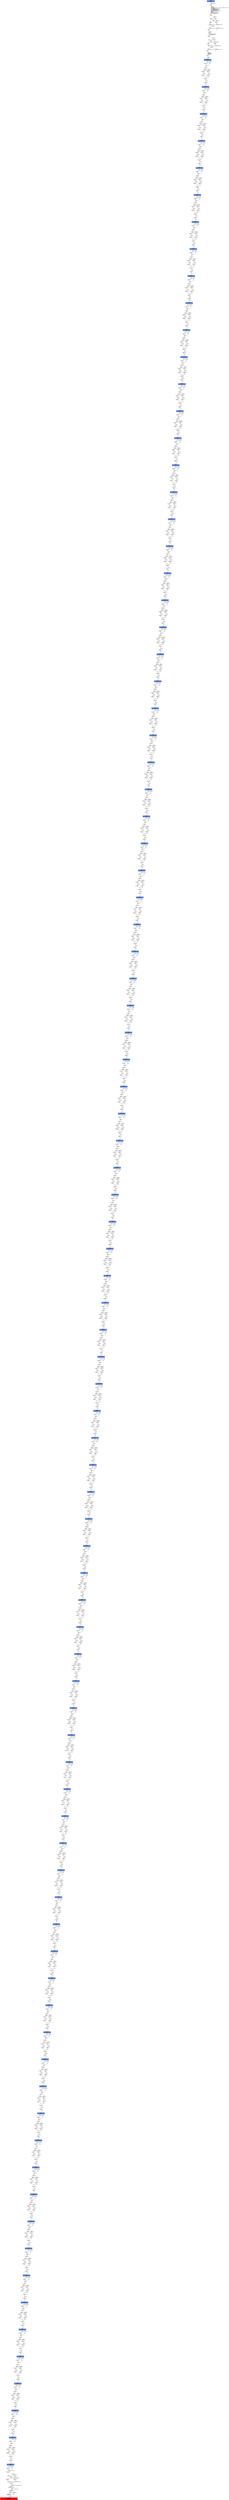 digraph ARG {
node [style="filled" shape="box" color="white"]
0 [fillcolor="cornflowerblue" label="0 @ N20\nmain entry\nAbstractionState: ABS0: true\n" id="0"]
44 [label="44 @ N61\nmain\n" id="44"]
45 [label="45 @ N24\nmain\n" id="45"]
50 [label="50 @ N26\nmain\n" id="50"]
53 [label="53 @ N28\nmain\n" id="53"]
54 [label="54 @ N29\nmain\n" id="54"]
56 [label="56 @ N35\nmain\n" id="56"]
61 [label="61 @ N38\nmain\n" id="61"]
64 [label="64 @ N39\nmain\n" id="64"]
65 [label="65 @ N40\nmain\n" id="65"]
67 [label="67 @ N43\nmain\n" id="67"]
119240 [fillcolor="cornflowerblue" label="119240 @ N44\nmain\nAbstractionState: ABS8013\n" id="119240"]
119241 [label="119241 @ N45\nmain\n" id="119241"]
119260 [label="119260 @ N48\nmain\n" id="119260"]
119262 [label="119262 @ N50\nmain\n" id="119262"]
119263 [label="119263 @ N52\nmain\n" id="119263"]
119267 [label="119267 @ N49\nmain\n" id="119267"]
119268 [label="119268 @ N54\nmain\n" id="119268"]
119270 [fillcolor="cornflowerblue" label="119270 @ N44\nmain\nAbstractionState: ABS8015\n" id="119270"]
119271 [label="119271 @ N45\nmain\n" id="119271"]
119290 [label="119290 @ N48\nmain\n" id="119290"]
119292 [label="119292 @ N50\nmain\n" id="119292"]
119293 [label="119293 @ N52\nmain\n" id="119293"]
119297 [label="119297 @ N49\nmain\n" id="119297"]
119298 [label="119298 @ N54\nmain\n" id="119298"]
119300 [fillcolor="cornflowerblue" label="119300 @ N44\nmain\nAbstractionState: ABS8017\n" id="119300"]
119301 [label="119301 @ N45\nmain\n" id="119301"]
119320 [label="119320 @ N48\nmain\n" id="119320"]
119322 [label="119322 @ N50\nmain\n" id="119322"]
119323 [label="119323 @ N52\nmain\n" id="119323"]
119327 [label="119327 @ N49\nmain\n" id="119327"]
119328 [label="119328 @ N54\nmain\n" id="119328"]
119330 [fillcolor="cornflowerblue" label="119330 @ N44\nmain\nAbstractionState: ABS8019\n" id="119330"]
119331 [label="119331 @ N45\nmain\n" id="119331"]
119350 [label="119350 @ N48\nmain\n" id="119350"]
119352 [label="119352 @ N50\nmain\n" id="119352"]
119353 [label="119353 @ N52\nmain\n" id="119353"]
119357 [label="119357 @ N49\nmain\n" id="119357"]
119358 [label="119358 @ N54\nmain\n" id="119358"]
119360 [fillcolor="cornflowerblue" label="119360 @ N44\nmain\nAbstractionState: ABS8021\n" id="119360"]
119361 [label="119361 @ N45\nmain\n" id="119361"]
119380 [label="119380 @ N48\nmain\n" id="119380"]
119382 [label="119382 @ N50\nmain\n" id="119382"]
119383 [label="119383 @ N52\nmain\n" id="119383"]
119387 [label="119387 @ N49\nmain\n" id="119387"]
119388 [label="119388 @ N54\nmain\n" id="119388"]
119390 [fillcolor="cornflowerblue" label="119390 @ N44\nmain\nAbstractionState: ABS8023\n" id="119390"]
119391 [label="119391 @ N45\nmain\n" id="119391"]
119410 [label="119410 @ N48\nmain\n" id="119410"]
119412 [label="119412 @ N50\nmain\n" id="119412"]
119413 [label="119413 @ N52\nmain\n" id="119413"]
119417 [label="119417 @ N49\nmain\n" id="119417"]
119418 [label="119418 @ N54\nmain\n" id="119418"]
119420 [fillcolor="cornflowerblue" label="119420 @ N44\nmain\nAbstractionState: ABS8025\n" id="119420"]
119421 [label="119421 @ N45\nmain\n" id="119421"]
119440 [label="119440 @ N48\nmain\n" id="119440"]
119442 [label="119442 @ N50\nmain\n" id="119442"]
119443 [label="119443 @ N52\nmain\n" id="119443"]
119447 [label="119447 @ N49\nmain\n" id="119447"]
119448 [label="119448 @ N54\nmain\n" id="119448"]
119450 [fillcolor="cornflowerblue" label="119450 @ N44\nmain\nAbstractionState: ABS8027\n" id="119450"]
119451 [label="119451 @ N45\nmain\n" id="119451"]
119470 [label="119470 @ N48\nmain\n" id="119470"]
119472 [label="119472 @ N50\nmain\n" id="119472"]
119473 [label="119473 @ N52\nmain\n" id="119473"]
119477 [label="119477 @ N49\nmain\n" id="119477"]
119478 [label="119478 @ N54\nmain\n" id="119478"]
119480 [fillcolor="cornflowerblue" label="119480 @ N44\nmain\nAbstractionState: ABS8029\n" id="119480"]
119481 [label="119481 @ N45\nmain\n" id="119481"]
119500 [label="119500 @ N48\nmain\n" id="119500"]
119502 [label="119502 @ N50\nmain\n" id="119502"]
119503 [label="119503 @ N52\nmain\n" id="119503"]
119507 [label="119507 @ N49\nmain\n" id="119507"]
119508 [label="119508 @ N54\nmain\n" id="119508"]
119510 [fillcolor="cornflowerblue" label="119510 @ N44\nmain\nAbstractionState: ABS8031\n" id="119510"]
119511 [label="119511 @ N45\nmain\n" id="119511"]
119530 [label="119530 @ N48\nmain\n" id="119530"]
119532 [label="119532 @ N50\nmain\n" id="119532"]
119533 [label="119533 @ N52\nmain\n" id="119533"]
119537 [label="119537 @ N49\nmain\n" id="119537"]
119538 [label="119538 @ N54\nmain\n" id="119538"]
119540 [fillcolor="cornflowerblue" label="119540 @ N44\nmain\nAbstractionState: ABS8033\n" id="119540"]
119541 [label="119541 @ N45\nmain\n" id="119541"]
119560 [label="119560 @ N48\nmain\n" id="119560"]
119562 [label="119562 @ N50\nmain\n" id="119562"]
119563 [label="119563 @ N52\nmain\n" id="119563"]
119567 [label="119567 @ N49\nmain\n" id="119567"]
119568 [label="119568 @ N54\nmain\n" id="119568"]
119570 [fillcolor="cornflowerblue" label="119570 @ N44\nmain\nAbstractionState: ABS8035\n" id="119570"]
119571 [label="119571 @ N45\nmain\n" id="119571"]
119590 [label="119590 @ N48\nmain\n" id="119590"]
119592 [label="119592 @ N50\nmain\n" id="119592"]
119593 [label="119593 @ N52\nmain\n" id="119593"]
119597 [label="119597 @ N49\nmain\n" id="119597"]
119598 [label="119598 @ N54\nmain\n" id="119598"]
119600 [fillcolor="cornflowerblue" label="119600 @ N44\nmain\nAbstractionState: ABS8037\n" id="119600"]
119601 [label="119601 @ N45\nmain\n" id="119601"]
119620 [label="119620 @ N48\nmain\n" id="119620"]
119622 [label="119622 @ N50\nmain\n" id="119622"]
119623 [label="119623 @ N52\nmain\n" id="119623"]
119627 [label="119627 @ N49\nmain\n" id="119627"]
119628 [label="119628 @ N54\nmain\n" id="119628"]
119630 [fillcolor="cornflowerblue" label="119630 @ N44\nmain\nAbstractionState: ABS8039\n" id="119630"]
119631 [label="119631 @ N45\nmain\n" id="119631"]
119650 [label="119650 @ N48\nmain\n" id="119650"]
119652 [label="119652 @ N50\nmain\n" id="119652"]
119653 [label="119653 @ N52\nmain\n" id="119653"]
119657 [label="119657 @ N49\nmain\n" id="119657"]
119658 [label="119658 @ N54\nmain\n" id="119658"]
119660 [fillcolor="cornflowerblue" label="119660 @ N44\nmain\nAbstractionState: ABS8041\n" id="119660"]
119661 [label="119661 @ N45\nmain\n" id="119661"]
119680 [label="119680 @ N48\nmain\n" id="119680"]
119682 [label="119682 @ N50\nmain\n" id="119682"]
119683 [label="119683 @ N52\nmain\n" id="119683"]
119687 [label="119687 @ N49\nmain\n" id="119687"]
119688 [label="119688 @ N54\nmain\n" id="119688"]
119690 [fillcolor="cornflowerblue" label="119690 @ N44\nmain\nAbstractionState: ABS8043\n" id="119690"]
119691 [label="119691 @ N45\nmain\n" id="119691"]
119710 [label="119710 @ N48\nmain\n" id="119710"]
119712 [label="119712 @ N50\nmain\n" id="119712"]
119713 [label="119713 @ N52\nmain\n" id="119713"]
119717 [label="119717 @ N49\nmain\n" id="119717"]
119718 [label="119718 @ N54\nmain\n" id="119718"]
119720 [fillcolor="cornflowerblue" label="119720 @ N44\nmain\nAbstractionState: ABS8045\n" id="119720"]
119721 [label="119721 @ N45\nmain\n" id="119721"]
119740 [label="119740 @ N48\nmain\n" id="119740"]
119742 [label="119742 @ N50\nmain\n" id="119742"]
119743 [label="119743 @ N52\nmain\n" id="119743"]
119747 [label="119747 @ N49\nmain\n" id="119747"]
119748 [label="119748 @ N54\nmain\n" id="119748"]
119750 [fillcolor="cornflowerblue" label="119750 @ N44\nmain\nAbstractionState: ABS8047\n" id="119750"]
119751 [label="119751 @ N45\nmain\n" id="119751"]
119770 [label="119770 @ N48\nmain\n" id="119770"]
119772 [label="119772 @ N50\nmain\n" id="119772"]
119773 [label="119773 @ N52\nmain\n" id="119773"]
119777 [label="119777 @ N49\nmain\n" id="119777"]
119778 [label="119778 @ N54\nmain\n" id="119778"]
119780 [fillcolor="cornflowerblue" label="119780 @ N44\nmain\nAbstractionState: ABS8049\n" id="119780"]
119781 [label="119781 @ N45\nmain\n" id="119781"]
119800 [label="119800 @ N48\nmain\n" id="119800"]
119802 [label="119802 @ N50\nmain\n" id="119802"]
119803 [label="119803 @ N52\nmain\n" id="119803"]
119807 [label="119807 @ N49\nmain\n" id="119807"]
119808 [label="119808 @ N54\nmain\n" id="119808"]
119810 [fillcolor="cornflowerblue" label="119810 @ N44\nmain\nAbstractionState: ABS8051\n" id="119810"]
119811 [label="119811 @ N45\nmain\n" id="119811"]
119830 [label="119830 @ N48\nmain\n" id="119830"]
119832 [label="119832 @ N50\nmain\n" id="119832"]
119833 [label="119833 @ N52\nmain\n" id="119833"]
119837 [label="119837 @ N49\nmain\n" id="119837"]
119838 [label="119838 @ N54\nmain\n" id="119838"]
119840 [fillcolor="cornflowerblue" label="119840 @ N44\nmain\nAbstractionState: ABS8053\n" id="119840"]
119841 [label="119841 @ N45\nmain\n" id="119841"]
119860 [label="119860 @ N48\nmain\n" id="119860"]
119862 [label="119862 @ N50\nmain\n" id="119862"]
119863 [label="119863 @ N52\nmain\n" id="119863"]
119867 [label="119867 @ N49\nmain\n" id="119867"]
119868 [label="119868 @ N54\nmain\n" id="119868"]
119870 [fillcolor="cornflowerblue" label="119870 @ N44\nmain\nAbstractionState: ABS8055\n" id="119870"]
119871 [label="119871 @ N45\nmain\n" id="119871"]
119890 [label="119890 @ N48\nmain\n" id="119890"]
119892 [label="119892 @ N50\nmain\n" id="119892"]
119893 [label="119893 @ N52\nmain\n" id="119893"]
119897 [label="119897 @ N49\nmain\n" id="119897"]
119898 [label="119898 @ N54\nmain\n" id="119898"]
119900 [fillcolor="cornflowerblue" label="119900 @ N44\nmain\nAbstractionState: ABS8057\n" id="119900"]
119901 [label="119901 @ N45\nmain\n" id="119901"]
119920 [label="119920 @ N48\nmain\n" id="119920"]
119922 [label="119922 @ N50\nmain\n" id="119922"]
119923 [label="119923 @ N52\nmain\n" id="119923"]
119927 [label="119927 @ N49\nmain\n" id="119927"]
119928 [label="119928 @ N54\nmain\n" id="119928"]
119930 [fillcolor="cornflowerblue" label="119930 @ N44\nmain\nAbstractionState: ABS8059\n" id="119930"]
119931 [label="119931 @ N45\nmain\n" id="119931"]
119950 [label="119950 @ N48\nmain\n" id="119950"]
119952 [label="119952 @ N50\nmain\n" id="119952"]
119953 [label="119953 @ N52\nmain\n" id="119953"]
119957 [label="119957 @ N49\nmain\n" id="119957"]
119958 [label="119958 @ N54\nmain\n" id="119958"]
119960 [fillcolor="cornflowerblue" label="119960 @ N44\nmain\nAbstractionState: ABS8061\n" id="119960"]
119961 [label="119961 @ N45\nmain\n" id="119961"]
119980 [label="119980 @ N48\nmain\n" id="119980"]
119982 [label="119982 @ N50\nmain\n" id="119982"]
119983 [label="119983 @ N52\nmain\n" id="119983"]
119987 [label="119987 @ N49\nmain\n" id="119987"]
119988 [label="119988 @ N54\nmain\n" id="119988"]
119990 [fillcolor="cornflowerblue" label="119990 @ N44\nmain\nAbstractionState: ABS8063\n" id="119990"]
119991 [label="119991 @ N45\nmain\n" id="119991"]
120010 [label="120010 @ N48\nmain\n" id="120010"]
120012 [label="120012 @ N50\nmain\n" id="120012"]
120013 [label="120013 @ N52\nmain\n" id="120013"]
120017 [label="120017 @ N49\nmain\n" id="120017"]
120018 [label="120018 @ N54\nmain\n" id="120018"]
120020 [fillcolor="cornflowerblue" label="120020 @ N44\nmain\nAbstractionState: ABS8065\n" id="120020"]
120021 [label="120021 @ N45\nmain\n" id="120021"]
120040 [label="120040 @ N48\nmain\n" id="120040"]
120042 [label="120042 @ N50\nmain\n" id="120042"]
120043 [label="120043 @ N52\nmain\n" id="120043"]
120047 [label="120047 @ N49\nmain\n" id="120047"]
120048 [label="120048 @ N54\nmain\n" id="120048"]
120050 [fillcolor="cornflowerblue" label="120050 @ N44\nmain\nAbstractionState: ABS8067\n" id="120050"]
120051 [label="120051 @ N45\nmain\n" id="120051"]
120070 [label="120070 @ N48\nmain\n" id="120070"]
120072 [label="120072 @ N50\nmain\n" id="120072"]
120073 [label="120073 @ N52\nmain\n" id="120073"]
120077 [label="120077 @ N49\nmain\n" id="120077"]
120078 [label="120078 @ N54\nmain\n" id="120078"]
120080 [fillcolor="cornflowerblue" label="120080 @ N44\nmain\nAbstractionState: ABS8069\n" id="120080"]
120081 [label="120081 @ N45\nmain\n" id="120081"]
120100 [label="120100 @ N48\nmain\n" id="120100"]
120102 [label="120102 @ N50\nmain\n" id="120102"]
120103 [label="120103 @ N52\nmain\n" id="120103"]
120107 [label="120107 @ N49\nmain\n" id="120107"]
120108 [label="120108 @ N54\nmain\n" id="120108"]
120110 [fillcolor="cornflowerblue" label="120110 @ N44\nmain\nAbstractionState: ABS8071\n" id="120110"]
120111 [label="120111 @ N45\nmain\n" id="120111"]
120130 [label="120130 @ N48\nmain\n" id="120130"]
120132 [label="120132 @ N50\nmain\n" id="120132"]
120133 [label="120133 @ N52\nmain\n" id="120133"]
120137 [label="120137 @ N49\nmain\n" id="120137"]
120138 [label="120138 @ N54\nmain\n" id="120138"]
120140 [fillcolor="cornflowerblue" label="120140 @ N44\nmain\nAbstractionState: ABS8073\n" id="120140"]
120141 [label="120141 @ N45\nmain\n" id="120141"]
120160 [label="120160 @ N48\nmain\n" id="120160"]
120162 [label="120162 @ N50\nmain\n" id="120162"]
120163 [label="120163 @ N52\nmain\n" id="120163"]
120167 [label="120167 @ N49\nmain\n" id="120167"]
120168 [label="120168 @ N54\nmain\n" id="120168"]
120170 [fillcolor="cornflowerblue" label="120170 @ N44\nmain\nAbstractionState: ABS8075\n" id="120170"]
120171 [label="120171 @ N45\nmain\n" id="120171"]
120190 [label="120190 @ N48\nmain\n" id="120190"]
120192 [label="120192 @ N50\nmain\n" id="120192"]
120193 [label="120193 @ N52\nmain\n" id="120193"]
120197 [label="120197 @ N49\nmain\n" id="120197"]
120198 [label="120198 @ N54\nmain\n" id="120198"]
120200 [fillcolor="cornflowerblue" label="120200 @ N44\nmain\nAbstractionState: ABS8077\n" id="120200"]
120201 [label="120201 @ N45\nmain\n" id="120201"]
120220 [label="120220 @ N48\nmain\n" id="120220"]
120222 [label="120222 @ N50\nmain\n" id="120222"]
120223 [label="120223 @ N52\nmain\n" id="120223"]
120227 [label="120227 @ N49\nmain\n" id="120227"]
120228 [label="120228 @ N54\nmain\n" id="120228"]
120230 [fillcolor="cornflowerblue" label="120230 @ N44\nmain\nAbstractionState: ABS8079\n" id="120230"]
120231 [label="120231 @ N45\nmain\n" id="120231"]
120250 [label="120250 @ N48\nmain\n" id="120250"]
120252 [label="120252 @ N50\nmain\n" id="120252"]
120253 [label="120253 @ N52\nmain\n" id="120253"]
120257 [label="120257 @ N49\nmain\n" id="120257"]
120258 [label="120258 @ N54\nmain\n" id="120258"]
120260 [fillcolor="cornflowerblue" label="120260 @ N44\nmain\nAbstractionState: ABS8081\n" id="120260"]
120261 [label="120261 @ N45\nmain\n" id="120261"]
120280 [label="120280 @ N48\nmain\n" id="120280"]
120282 [label="120282 @ N50\nmain\n" id="120282"]
120283 [label="120283 @ N52\nmain\n" id="120283"]
120287 [label="120287 @ N49\nmain\n" id="120287"]
120288 [label="120288 @ N54\nmain\n" id="120288"]
120290 [fillcolor="cornflowerblue" label="120290 @ N44\nmain\nAbstractionState: ABS8083\n" id="120290"]
120291 [label="120291 @ N45\nmain\n" id="120291"]
120310 [label="120310 @ N48\nmain\n" id="120310"]
120312 [label="120312 @ N50\nmain\n" id="120312"]
120313 [label="120313 @ N52\nmain\n" id="120313"]
120317 [label="120317 @ N49\nmain\n" id="120317"]
120318 [label="120318 @ N54\nmain\n" id="120318"]
120320 [fillcolor="cornflowerblue" label="120320 @ N44\nmain\nAbstractionState: ABS8085\n" id="120320"]
120321 [label="120321 @ N45\nmain\n" id="120321"]
120340 [label="120340 @ N48\nmain\n" id="120340"]
120342 [label="120342 @ N50\nmain\n" id="120342"]
120343 [label="120343 @ N52\nmain\n" id="120343"]
120347 [label="120347 @ N49\nmain\n" id="120347"]
120348 [label="120348 @ N54\nmain\n" id="120348"]
120350 [fillcolor="cornflowerblue" label="120350 @ N44\nmain\nAbstractionState: ABS8087\n" id="120350"]
120351 [label="120351 @ N45\nmain\n" id="120351"]
120370 [label="120370 @ N48\nmain\n" id="120370"]
120372 [label="120372 @ N50\nmain\n" id="120372"]
120373 [label="120373 @ N52\nmain\n" id="120373"]
120377 [label="120377 @ N49\nmain\n" id="120377"]
120378 [label="120378 @ N54\nmain\n" id="120378"]
120380 [fillcolor="cornflowerblue" label="120380 @ N44\nmain\nAbstractionState: ABS8089\n" id="120380"]
120381 [label="120381 @ N45\nmain\n" id="120381"]
120400 [label="120400 @ N48\nmain\n" id="120400"]
120402 [label="120402 @ N50\nmain\n" id="120402"]
120403 [label="120403 @ N52\nmain\n" id="120403"]
120407 [label="120407 @ N49\nmain\n" id="120407"]
120408 [label="120408 @ N54\nmain\n" id="120408"]
120410 [fillcolor="cornflowerblue" label="120410 @ N44\nmain\nAbstractionState: ABS8091\n" id="120410"]
120411 [label="120411 @ N45\nmain\n" id="120411"]
120430 [label="120430 @ N48\nmain\n" id="120430"]
120432 [label="120432 @ N50\nmain\n" id="120432"]
120433 [label="120433 @ N52\nmain\n" id="120433"]
120437 [label="120437 @ N49\nmain\n" id="120437"]
120438 [label="120438 @ N54\nmain\n" id="120438"]
120440 [fillcolor="cornflowerblue" label="120440 @ N44\nmain\nAbstractionState: ABS8093\n" id="120440"]
120441 [label="120441 @ N45\nmain\n" id="120441"]
120460 [label="120460 @ N48\nmain\n" id="120460"]
120462 [label="120462 @ N50\nmain\n" id="120462"]
120463 [label="120463 @ N52\nmain\n" id="120463"]
120467 [label="120467 @ N49\nmain\n" id="120467"]
120468 [label="120468 @ N54\nmain\n" id="120468"]
120470 [fillcolor="cornflowerblue" label="120470 @ N44\nmain\nAbstractionState: ABS8095\n" id="120470"]
120471 [label="120471 @ N45\nmain\n" id="120471"]
120490 [label="120490 @ N48\nmain\n" id="120490"]
120492 [label="120492 @ N50\nmain\n" id="120492"]
120493 [label="120493 @ N52\nmain\n" id="120493"]
120497 [label="120497 @ N49\nmain\n" id="120497"]
120498 [label="120498 @ N54\nmain\n" id="120498"]
120500 [fillcolor="cornflowerblue" label="120500 @ N44\nmain\nAbstractionState: ABS8097\n" id="120500"]
120501 [label="120501 @ N45\nmain\n" id="120501"]
120520 [label="120520 @ N48\nmain\n" id="120520"]
120522 [label="120522 @ N50\nmain\n" id="120522"]
120523 [label="120523 @ N52\nmain\n" id="120523"]
120527 [label="120527 @ N49\nmain\n" id="120527"]
120528 [label="120528 @ N54\nmain\n" id="120528"]
120530 [fillcolor="cornflowerblue" label="120530 @ N44\nmain\nAbstractionState: ABS8099\n" id="120530"]
120531 [label="120531 @ N45\nmain\n" id="120531"]
120550 [label="120550 @ N48\nmain\n" id="120550"]
120552 [label="120552 @ N50\nmain\n" id="120552"]
120553 [label="120553 @ N52\nmain\n" id="120553"]
120557 [label="120557 @ N49\nmain\n" id="120557"]
120558 [label="120558 @ N54\nmain\n" id="120558"]
120560 [fillcolor="cornflowerblue" label="120560 @ N44\nmain\nAbstractionState: ABS8101\n" id="120560"]
120561 [label="120561 @ N45\nmain\n" id="120561"]
120580 [label="120580 @ N48\nmain\n" id="120580"]
120582 [label="120582 @ N50\nmain\n" id="120582"]
120583 [label="120583 @ N52\nmain\n" id="120583"]
120587 [label="120587 @ N49\nmain\n" id="120587"]
120588 [label="120588 @ N54\nmain\n" id="120588"]
120590 [fillcolor="cornflowerblue" label="120590 @ N44\nmain\nAbstractionState: ABS8103\n" id="120590"]
120591 [label="120591 @ N45\nmain\n" id="120591"]
120610 [label="120610 @ N48\nmain\n" id="120610"]
120612 [label="120612 @ N50\nmain\n" id="120612"]
120613 [label="120613 @ N52\nmain\n" id="120613"]
120617 [label="120617 @ N49\nmain\n" id="120617"]
120618 [label="120618 @ N54\nmain\n" id="120618"]
120620 [fillcolor="cornflowerblue" label="120620 @ N44\nmain\nAbstractionState: ABS8105\n" id="120620"]
120621 [label="120621 @ N45\nmain\n" id="120621"]
120640 [label="120640 @ N48\nmain\n" id="120640"]
120642 [label="120642 @ N50\nmain\n" id="120642"]
120643 [label="120643 @ N52\nmain\n" id="120643"]
120647 [label="120647 @ N49\nmain\n" id="120647"]
120648 [label="120648 @ N54\nmain\n" id="120648"]
120650 [fillcolor="cornflowerblue" label="120650 @ N44\nmain\nAbstractionState: ABS8107\n" id="120650"]
120651 [label="120651 @ N45\nmain\n" id="120651"]
120670 [label="120670 @ N48\nmain\n" id="120670"]
120672 [label="120672 @ N50\nmain\n" id="120672"]
120673 [label="120673 @ N52\nmain\n" id="120673"]
120677 [label="120677 @ N49\nmain\n" id="120677"]
120678 [label="120678 @ N54\nmain\n" id="120678"]
120680 [fillcolor="cornflowerblue" label="120680 @ N44\nmain\nAbstractionState: ABS8109\n" id="120680"]
120681 [label="120681 @ N45\nmain\n" id="120681"]
120700 [label="120700 @ N48\nmain\n" id="120700"]
120702 [label="120702 @ N50\nmain\n" id="120702"]
120703 [label="120703 @ N52\nmain\n" id="120703"]
120707 [label="120707 @ N49\nmain\n" id="120707"]
120708 [label="120708 @ N54\nmain\n" id="120708"]
120710 [fillcolor="cornflowerblue" label="120710 @ N44\nmain\nAbstractionState: ABS8111\n" id="120710"]
120711 [label="120711 @ N45\nmain\n" id="120711"]
120730 [label="120730 @ N48\nmain\n" id="120730"]
120732 [label="120732 @ N50\nmain\n" id="120732"]
120733 [label="120733 @ N52\nmain\n" id="120733"]
120737 [label="120737 @ N49\nmain\n" id="120737"]
120738 [label="120738 @ N54\nmain\n" id="120738"]
120740 [fillcolor="cornflowerblue" label="120740 @ N44\nmain\nAbstractionState: ABS8113\n" id="120740"]
120741 [label="120741 @ N45\nmain\n" id="120741"]
120760 [label="120760 @ N48\nmain\n" id="120760"]
120762 [label="120762 @ N50\nmain\n" id="120762"]
120763 [label="120763 @ N52\nmain\n" id="120763"]
120767 [label="120767 @ N49\nmain\n" id="120767"]
120768 [label="120768 @ N54\nmain\n" id="120768"]
120770 [fillcolor="cornflowerblue" label="120770 @ N44\nmain\nAbstractionState: ABS8115\n" id="120770"]
120771 [label="120771 @ N45\nmain\n" id="120771"]
120790 [label="120790 @ N48\nmain\n" id="120790"]
120792 [label="120792 @ N50\nmain\n" id="120792"]
120793 [label="120793 @ N52\nmain\n" id="120793"]
120797 [label="120797 @ N49\nmain\n" id="120797"]
120798 [label="120798 @ N54\nmain\n" id="120798"]
120800 [fillcolor="cornflowerblue" label="120800 @ N44\nmain\nAbstractionState: ABS8117\n" id="120800"]
120801 [label="120801 @ N45\nmain\n" id="120801"]
120820 [label="120820 @ N48\nmain\n" id="120820"]
120822 [label="120822 @ N50\nmain\n" id="120822"]
120823 [label="120823 @ N52\nmain\n" id="120823"]
120827 [label="120827 @ N49\nmain\n" id="120827"]
120828 [label="120828 @ N54\nmain\n" id="120828"]
120830 [fillcolor="cornflowerblue" label="120830 @ N44\nmain\nAbstractionState: ABS8119\n" id="120830"]
120831 [label="120831 @ N45\nmain\n" id="120831"]
120850 [label="120850 @ N48\nmain\n" id="120850"]
120852 [label="120852 @ N50\nmain\n" id="120852"]
120853 [label="120853 @ N52\nmain\n" id="120853"]
120857 [label="120857 @ N49\nmain\n" id="120857"]
120858 [label="120858 @ N54\nmain\n" id="120858"]
120860 [fillcolor="cornflowerblue" label="120860 @ N44\nmain\nAbstractionState: ABS8121\n" id="120860"]
120861 [label="120861 @ N45\nmain\n" id="120861"]
120880 [label="120880 @ N48\nmain\n" id="120880"]
120882 [label="120882 @ N50\nmain\n" id="120882"]
120883 [label="120883 @ N52\nmain\n" id="120883"]
120887 [label="120887 @ N49\nmain\n" id="120887"]
120888 [label="120888 @ N54\nmain\n" id="120888"]
120890 [fillcolor="cornflowerblue" label="120890 @ N44\nmain\nAbstractionState: ABS8123\n" id="120890"]
120891 [label="120891 @ N45\nmain\n" id="120891"]
120910 [label="120910 @ N48\nmain\n" id="120910"]
120912 [label="120912 @ N50\nmain\n" id="120912"]
120913 [label="120913 @ N52\nmain\n" id="120913"]
120917 [label="120917 @ N49\nmain\n" id="120917"]
120918 [label="120918 @ N54\nmain\n" id="120918"]
120920 [fillcolor="cornflowerblue" label="120920 @ N44\nmain\nAbstractionState: ABS8125\n" id="120920"]
120921 [label="120921 @ N45\nmain\n" id="120921"]
120940 [label="120940 @ N48\nmain\n" id="120940"]
120942 [label="120942 @ N50\nmain\n" id="120942"]
120943 [label="120943 @ N52\nmain\n" id="120943"]
120947 [label="120947 @ N49\nmain\n" id="120947"]
120948 [label="120948 @ N54\nmain\n" id="120948"]
120950 [fillcolor="cornflowerblue" label="120950 @ N44\nmain\nAbstractionState: ABS8127\n" id="120950"]
120951 [label="120951 @ N45\nmain\n" id="120951"]
120970 [label="120970 @ N48\nmain\n" id="120970"]
120972 [label="120972 @ N50\nmain\n" id="120972"]
120973 [label="120973 @ N52\nmain\n" id="120973"]
120977 [label="120977 @ N49\nmain\n" id="120977"]
120978 [label="120978 @ N54\nmain\n" id="120978"]
120980 [fillcolor="cornflowerblue" label="120980 @ N44\nmain\nAbstractionState: ABS8129\n" id="120980"]
120981 [label="120981 @ N45\nmain\n" id="120981"]
121000 [label="121000 @ N48\nmain\n" id="121000"]
121002 [label="121002 @ N50\nmain\n" id="121002"]
121003 [label="121003 @ N52\nmain\n" id="121003"]
121007 [label="121007 @ N49\nmain\n" id="121007"]
121008 [label="121008 @ N54\nmain\n" id="121008"]
121010 [fillcolor="cornflowerblue" label="121010 @ N44\nmain\nAbstractionState: ABS8131\n" id="121010"]
121011 [label="121011 @ N45\nmain\n" id="121011"]
121030 [label="121030 @ N48\nmain\n" id="121030"]
121032 [label="121032 @ N50\nmain\n" id="121032"]
121033 [label="121033 @ N52\nmain\n" id="121033"]
121037 [label="121037 @ N49\nmain\n" id="121037"]
121038 [label="121038 @ N54\nmain\n" id="121038"]
121040 [fillcolor="cornflowerblue" label="121040 @ N44\nmain\nAbstractionState: ABS8133\n" id="121040"]
121041 [label="121041 @ N45\nmain\n" id="121041"]
121060 [label="121060 @ N48\nmain\n" id="121060"]
121062 [label="121062 @ N50\nmain\n" id="121062"]
121063 [label="121063 @ N52\nmain\n" id="121063"]
121067 [label="121067 @ N49\nmain\n" id="121067"]
121068 [label="121068 @ N54\nmain\n" id="121068"]
121070 [fillcolor="cornflowerblue" label="121070 @ N44\nmain\nAbstractionState: ABS8135\n" id="121070"]
121071 [label="121071 @ N45\nmain\n" id="121071"]
121090 [label="121090 @ N48\nmain\n" id="121090"]
121092 [label="121092 @ N50\nmain\n" id="121092"]
121093 [label="121093 @ N52\nmain\n" id="121093"]
121097 [label="121097 @ N49\nmain\n" id="121097"]
121098 [label="121098 @ N54\nmain\n" id="121098"]
121100 [fillcolor="cornflowerblue" label="121100 @ N44\nmain\nAbstractionState: ABS8137\n" id="121100"]
121101 [label="121101 @ N45\nmain\n" id="121101"]
121120 [label="121120 @ N48\nmain\n" id="121120"]
121122 [label="121122 @ N50\nmain\n" id="121122"]
121123 [label="121123 @ N52\nmain\n" id="121123"]
121127 [label="121127 @ N49\nmain\n" id="121127"]
121128 [label="121128 @ N54\nmain\n" id="121128"]
121130 [fillcolor="cornflowerblue" label="121130 @ N44\nmain\nAbstractionState: ABS8139\n" id="121130"]
121131 [label="121131 @ N45\nmain\n" id="121131"]
121150 [label="121150 @ N48\nmain\n" id="121150"]
121152 [label="121152 @ N50\nmain\n" id="121152"]
121153 [label="121153 @ N52\nmain\n" id="121153"]
121157 [label="121157 @ N49\nmain\n" id="121157"]
121158 [label="121158 @ N54\nmain\n" id="121158"]
121160 [fillcolor="cornflowerblue" label="121160 @ N44\nmain\nAbstractionState: ABS8141\n" id="121160"]
121161 [label="121161 @ N45\nmain\n" id="121161"]
121180 [label="121180 @ N48\nmain\n" id="121180"]
121182 [label="121182 @ N50\nmain\n" id="121182"]
121183 [label="121183 @ N52\nmain\n" id="121183"]
121187 [label="121187 @ N49\nmain\n" id="121187"]
121188 [label="121188 @ N54\nmain\n" id="121188"]
121190 [fillcolor="cornflowerblue" label="121190 @ N44\nmain\nAbstractionState: ABS8143\n" id="121190"]
121191 [label="121191 @ N45\nmain\n" id="121191"]
121210 [label="121210 @ N48\nmain\n" id="121210"]
121212 [label="121212 @ N50\nmain\n" id="121212"]
121213 [label="121213 @ N52\nmain\n" id="121213"]
121217 [label="121217 @ N49\nmain\n" id="121217"]
121218 [label="121218 @ N54\nmain\n" id="121218"]
121220 [fillcolor="cornflowerblue" label="121220 @ N44\nmain\nAbstractionState: ABS8145\n" id="121220"]
121221 [label="121221 @ N45\nmain\n" id="121221"]
121240 [label="121240 @ N48\nmain\n" id="121240"]
121242 [label="121242 @ N50\nmain\n" id="121242"]
121243 [label="121243 @ N52\nmain\n" id="121243"]
121247 [label="121247 @ N49\nmain\n" id="121247"]
121248 [label="121248 @ N54\nmain\n" id="121248"]
121250 [fillcolor="cornflowerblue" label="121250 @ N44\nmain\nAbstractionState: ABS8147\n" id="121250"]
121251 [label="121251 @ N45\nmain\n" id="121251"]
121270 [label="121270 @ N48\nmain\n" id="121270"]
121272 [label="121272 @ N50\nmain\n" id="121272"]
121273 [label="121273 @ N52\nmain\n" id="121273"]
121277 [label="121277 @ N49\nmain\n" id="121277"]
121278 [label="121278 @ N54\nmain\n" id="121278"]
121280 [fillcolor="cornflowerblue" label="121280 @ N44\nmain\nAbstractionState: ABS8149\n" id="121280"]
121281 [label="121281 @ N45\nmain\n" id="121281"]
121300 [label="121300 @ N48\nmain\n" id="121300"]
121302 [label="121302 @ N50\nmain\n" id="121302"]
121303 [label="121303 @ N52\nmain\n" id="121303"]
121307 [label="121307 @ N49\nmain\n" id="121307"]
121308 [label="121308 @ N54\nmain\n" id="121308"]
121310 [fillcolor="cornflowerblue" label="121310 @ N44\nmain\nAbstractionState: ABS8151\n" id="121310"]
121311 [label="121311 @ N45\nmain\n" id="121311"]
121330 [label="121330 @ N48\nmain\n" id="121330"]
121332 [label="121332 @ N50\nmain\n" id="121332"]
121333 [label="121333 @ N52\nmain\n" id="121333"]
121337 [label="121337 @ N49\nmain\n" id="121337"]
121338 [label="121338 @ N54\nmain\n" id="121338"]
121340 [fillcolor="cornflowerblue" label="121340 @ N44\nmain\nAbstractionState: ABS8153\n" id="121340"]
121341 [label="121341 @ N45\nmain\n" id="121341"]
121360 [label="121360 @ N48\nmain\n" id="121360"]
121362 [label="121362 @ N50\nmain\n" id="121362"]
121363 [label="121363 @ N52\nmain\n" id="121363"]
121367 [label="121367 @ N49\nmain\n" id="121367"]
121368 [label="121368 @ N54\nmain\n" id="121368"]
121370 [fillcolor="cornflowerblue" label="121370 @ N44\nmain\nAbstractionState: ABS8155\n" id="121370"]
121371 [label="121371 @ N45\nmain\n" id="121371"]
121390 [label="121390 @ N48\nmain\n" id="121390"]
121392 [label="121392 @ N50\nmain\n" id="121392"]
121393 [label="121393 @ N52\nmain\n" id="121393"]
121397 [label="121397 @ N49\nmain\n" id="121397"]
121398 [label="121398 @ N54\nmain\n" id="121398"]
121400 [fillcolor="cornflowerblue" label="121400 @ N44\nmain\nAbstractionState: ABS8157\n" id="121400"]
121401 [label="121401 @ N45\nmain\n" id="121401"]
121420 [label="121420 @ N48\nmain\n" id="121420"]
121422 [label="121422 @ N50\nmain\n" id="121422"]
121423 [label="121423 @ N52\nmain\n" id="121423"]
121427 [label="121427 @ N49\nmain\n" id="121427"]
121428 [label="121428 @ N54\nmain\n" id="121428"]
121430 [fillcolor="cornflowerblue" label="121430 @ N44\nmain\nAbstractionState: ABS8159\n" id="121430"]
121431 [label="121431 @ N45\nmain\n" id="121431"]
121450 [label="121450 @ N48\nmain\n" id="121450"]
121452 [label="121452 @ N50\nmain\n" id="121452"]
121453 [label="121453 @ N52\nmain\n" id="121453"]
121457 [label="121457 @ N49\nmain\n" id="121457"]
121458 [label="121458 @ N54\nmain\n" id="121458"]
121460 [fillcolor="cornflowerblue" label="121460 @ N44\nmain\nAbstractionState: ABS8161\n" id="121460"]
121461 [label="121461 @ N45\nmain\n" id="121461"]
121480 [label="121480 @ N48\nmain\n" id="121480"]
121482 [label="121482 @ N50\nmain\n" id="121482"]
121483 [label="121483 @ N52\nmain\n" id="121483"]
121487 [label="121487 @ N49\nmain\n" id="121487"]
121488 [label="121488 @ N54\nmain\n" id="121488"]
121490 [fillcolor="cornflowerblue" label="121490 @ N44\nmain\nAbstractionState: ABS8163\n" id="121490"]
121491 [label="121491 @ N45\nmain\n" id="121491"]
121510 [label="121510 @ N48\nmain\n" id="121510"]
121512 [label="121512 @ N50\nmain\n" id="121512"]
121513 [label="121513 @ N52\nmain\n" id="121513"]
121517 [label="121517 @ N49\nmain\n" id="121517"]
121518 [label="121518 @ N54\nmain\n" id="121518"]
121520 [fillcolor="cornflowerblue" label="121520 @ N44\nmain\nAbstractionState: ABS8165\n" id="121520"]
121521 [label="121521 @ N45\nmain\n" id="121521"]
121540 [label="121540 @ N48\nmain\n" id="121540"]
121542 [label="121542 @ N50\nmain\n" id="121542"]
121543 [label="121543 @ N52\nmain\n" id="121543"]
121547 [label="121547 @ N49\nmain\n" id="121547"]
121548 [label="121548 @ N54\nmain\n" id="121548"]
121550 [fillcolor="cornflowerblue" label="121550 @ N44\nmain\nAbstractionState: ABS8167\n" id="121550"]
121551 [label="121551 @ N45\nmain\n" id="121551"]
121570 [label="121570 @ N48\nmain\n" id="121570"]
121572 [label="121572 @ N50\nmain\n" id="121572"]
121573 [label="121573 @ N52\nmain\n" id="121573"]
121577 [label="121577 @ N49\nmain\n" id="121577"]
121578 [label="121578 @ N54\nmain\n" id="121578"]
121580 [fillcolor="cornflowerblue" label="121580 @ N44\nmain\nAbstractionState: ABS8169\n" id="121580"]
121581 [label="121581 @ N45\nmain\n" id="121581"]
121600 [label="121600 @ N48\nmain\n" id="121600"]
121602 [label="121602 @ N50\nmain\n" id="121602"]
121603 [label="121603 @ N52\nmain\n" id="121603"]
121607 [label="121607 @ N49\nmain\n" id="121607"]
121608 [label="121608 @ N54\nmain\n" id="121608"]
121610 [fillcolor="cornflowerblue" label="121610 @ N44\nmain\nAbstractionState: ABS8171\n" id="121610"]
121611 [label="121611 @ N45\nmain\n" id="121611"]
121630 [label="121630 @ N48\nmain\n" id="121630"]
121632 [label="121632 @ N50\nmain\n" id="121632"]
121633 [label="121633 @ N52\nmain\n" id="121633"]
121637 [label="121637 @ N49\nmain\n" id="121637"]
121638 [label="121638 @ N54\nmain\n" id="121638"]
121640 [fillcolor="cornflowerblue" label="121640 @ N44\nmain\nAbstractionState: ABS8173\n" id="121640"]
121641 [label="121641 @ N45\nmain\n" id="121641"]
121660 [label="121660 @ N48\nmain\n" id="121660"]
121662 [label="121662 @ N50\nmain\n" id="121662"]
121663 [label="121663 @ N52\nmain\n" id="121663"]
121667 [label="121667 @ N49\nmain\n" id="121667"]
121668 [label="121668 @ N54\nmain\n" id="121668"]
121670 [fillcolor="cornflowerblue" label="121670 @ N44\nmain\nAbstractionState: ABS8175\n" id="121670"]
121671 [label="121671 @ N45\nmain\n" id="121671"]
121690 [label="121690 @ N48\nmain\n" id="121690"]
121692 [label="121692 @ N50\nmain\n" id="121692"]
121693 [label="121693 @ N52\nmain\n" id="121693"]
121697 [label="121697 @ N49\nmain\n" id="121697"]
121698 [label="121698 @ N54\nmain\n" id="121698"]
121700 [fillcolor="cornflowerblue" label="121700 @ N44\nmain\nAbstractionState: ABS8177\n" id="121700"]
121701 [label="121701 @ N45\nmain\n" id="121701"]
121720 [label="121720 @ N48\nmain\n" id="121720"]
121722 [label="121722 @ N50\nmain\n" id="121722"]
121723 [label="121723 @ N52\nmain\n" id="121723"]
121727 [label="121727 @ N49\nmain\n" id="121727"]
121728 [label="121728 @ N54\nmain\n" id="121728"]
121730 [fillcolor="cornflowerblue" label="121730 @ N44\nmain\nAbstractionState: ABS8179\n" id="121730"]
121731 [label="121731 @ N45\nmain\n" id="121731"]
121750 [label="121750 @ N48\nmain\n" id="121750"]
121752 [label="121752 @ N50\nmain\n" id="121752"]
121753 [label="121753 @ N52\nmain\n" id="121753"]
121757 [label="121757 @ N49\nmain\n" id="121757"]
121758 [label="121758 @ N54\nmain\n" id="121758"]
121760 [fillcolor="cornflowerblue" label="121760 @ N44\nmain\nAbstractionState: ABS8181\n" id="121760"]
121761 [label="121761 @ N45\nmain\n" id="121761"]
121780 [label="121780 @ N48\nmain\n" id="121780"]
121782 [label="121782 @ N50\nmain\n" id="121782"]
121783 [label="121783 @ N52\nmain\n" id="121783"]
121787 [label="121787 @ N49\nmain\n" id="121787"]
121788 [label="121788 @ N54\nmain\n" id="121788"]
121790 [fillcolor="cornflowerblue" label="121790 @ N44\nmain\nAbstractionState: ABS8183\n" id="121790"]
121791 [label="121791 @ N45\nmain\n" id="121791"]
121810 [label="121810 @ N48\nmain\n" id="121810"]
121812 [label="121812 @ N50\nmain\n" id="121812"]
121813 [label="121813 @ N52\nmain\n" id="121813"]
121817 [label="121817 @ N49\nmain\n" id="121817"]
121818 [label="121818 @ N54\nmain\n" id="121818"]
121820 [fillcolor="cornflowerblue" label="121820 @ N44\nmain\nAbstractionState: ABS8185\n" id="121820"]
121821 [label="121821 @ N45\nmain\n" id="121821"]
121840 [label="121840 @ N48\nmain\n" id="121840"]
121842 [label="121842 @ N50\nmain\n" id="121842"]
121843 [label="121843 @ N52\nmain\n" id="121843"]
121847 [label="121847 @ N49\nmain\n" id="121847"]
121848 [label="121848 @ N54\nmain\n" id="121848"]
121850 [fillcolor="cornflowerblue" label="121850 @ N44\nmain\nAbstractionState: ABS8187\n" id="121850"]
121851 [label="121851 @ N45\nmain\n" id="121851"]
121870 [label="121870 @ N48\nmain\n" id="121870"]
121872 [label="121872 @ N50\nmain\n" id="121872"]
121873 [label="121873 @ N52\nmain\n" id="121873"]
121877 [label="121877 @ N49\nmain\n" id="121877"]
121878 [label="121878 @ N54\nmain\n" id="121878"]
121880 [fillcolor="cornflowerblue" label="121880 @ N44\nmain\nAbstractionState: ABS8189\n" id="121880"]
121881 [label="121881 @ N45\nmain\n" id="121881"]
121900 [label="121900 @ N48\nmain\n" id="121900"]
121902 [label="121902 @ N50\nmain\n" id="121902"]
121903 [label="121903 @ N52\nmain\n" id="121903"]
121907 [label="121907 @ N49\nmain\n" id="121907"]
121908 [label="121908 @ N54\nmain\n" id="121908"]
121910 [fillcolor="cornflowerblue" label="121910 @ N44\nmain\nAbstractionState: ABS8191\n" id="121910"]
121912 [label="121912 @ N46\nmain\n" id="121912"]
121913 [label="121913 @ N55\nmain\n" id="121913"]
121918 [label="121918 @ N58\nmain\n" id="121918"]
121921 [label="121921 @ N59\nmain\n" id="121921"]
121922 [label="121922 @ N11\n__VERIFIER_assert entry\n" id="121922"]
121923 [label="121923 @ N12\n__VERIFIER_assert\n" id="121923"]
121924 [label="121924 @ N14\n__VERIFIER_assert\n" id="121924"]
121927 [fillcolor="red" label="121927 @ N15\n__VERIFIER_assert\nAbstractionState: ABS8192\n AutomatonState: ErrorLabelAutomaton: _predefinedState_ERROR\n" id="121927"]
121914 [label="121914 @ N56\nmain\n" id="121914"]
121916 [label="121916 @ N57\nmain\n" id="121916"]
121901 [label="121901 @ N51\nmain\n" id="121901"]
121905 [label="121905 @ N53\nmain\n" id="121905"]
121871 [label="121871 @ N51\nmain\n" id="121871"]
121875 [label="121875 @ N53\nmain\n" id="121875"]
121841 [label="121841 @ N51\nmain\n" id="121841"]
121845 [label="121845 @ N53\nmain\n" id="121845"]
121811 [label="121811 @ N51\nmain\n" id="121811"]
121815 [label="121815 @ N53\nmain\n" id="121815"]
121781 [label="121781 @ N51\nmain\n" id="121781"]
121785 [label="121785 @ N53\nmain\n" id="121785"]
121751 [label="121751 @ N51\nmain\n" id="121751"]
121755 [label="121755 @ N53\nmain\n" id="121755"]
121721 [label="121721 @ N51\nmain\n" id="121721"]
121725 [label="121725 @ N53\nmain\n" id="121725"]
121691 [label="121691 @ N51\nmain\n" id="121691"]
121695 [label="121695 @ N53\nmain\n" id="121695"]
121661 [label="121661 @ N51\nmain\n" id="121661"]
121665 [label="121665 @ N53\nmain\n" id="121665"]
121631 [label="121631 @ N51\nmain\n" id="121631"]
121635 [label="121635 @ N53\nmain\n" id="121635"]
121601 [label="121601 @ N51\nmain\n" id="121601"]
121605 [label="121605 @ N53\nmain\n" id="121605"]
121571 [label="121571 @ N51\nmain\n" id="121571"]
121575 [label="121575 @ N53\nmain\n" id="121575"]
121541 [label="121541 @ N51\nmain\n" id="121541"]
121545 [label="121545 @ N53\nmain\n" id="121545"]
121511 [label="121511 @ N51\nmain\n" id="121511"]
121515 [label="121515 @ N53\nmain\n" id="121515"]
121481 [label="121481 @ N51\nmain\n" id="121481"]
121485 [label="121485 @ N53\nmain\n" id="121485"]
121451 [label="121451 @ N51\nmain\n" id="121451"]
121455 [label="121455 @ N53\nmain\n" id="121455"]
121421 [label="121421 @ N51\nmain\n" id="121421"]
121425 [label="121425 @ N53\nmain\n" id="121425"]
121391 [label="121391 @ N51\nmain\n" id="121391"]
121395 [label="121395 @ N53\nmain\n" id="121395"]
121361 [label="121361 @ N51\nmain\n" id="121361"]
121365 [label="121365 @ N53\nmain\n" id="121365"]
121331 [label="121331 @ N51\nmain\n" id="121331"]
121335 [label="121335 @ N53\nmain\n" id="121335"]
121301 [label="121301 @ N51\nmain\n" id="121301"]
121305 [label="121305 @ N53\nmain\n" id="121305"]
121271 [label="121271 @ N51\nmain\n" id="121271"]
121275 [label="121275 @ N53\nmain\n" id="121275"]
121241 [label="121241 @ N51\nmain\n" id="121241"]
121245 [label="121245 @ N53\nmain\n" id="121245"]
121211 [label="121211 @ N51\nmain\n" id="121211"]
121215 [label="121215 @ N53\nmain\n" id="121215"]
121181 [label="121181 @ N51\nmain\n" id="121181"]
121185 [label="121185 @ N53\nmain\n" id="121185"]
121151 [label="121151 @ N51\nmain\n" id="121151"]
121155 [label="121155 @ N53\nmain\n" id="121155"]
121121 [label="121121 @ N51\nmain\n" id="121121"]
121125 [label="121125 @ N53\nmain\n" id="121125"]
121091 [label="121091 @ N51\nmain\n" id="121091"]
121095 [label="121095 @ N53\nmain\n" id="121095"]
121061 [label="121061 @ N51\nmain\n" id="121061"]
121065 [label="121065 @ N53\nmain\n" id="121065"]
121031 [label="121031 @ N51\nmain\n" id="121031"]
121035 [label="121035 @ N53\nmain\n" id="121035"]
121001 [label="121001 @ N51\nmain\n" id="121001"]
121005 [label="121005 @ N53\nmain\n" id="121005"]
120971 [label="120971 @ N51\nmain\n" id="120971"]
120975 [label="120975 @ N53\nmain\n" id="120975"]
120941 [label="120941 @ N51\nmain\n" id="120941"]
120945 [label="120945 @ N53\nmain\n" id="120945"]
120911 [label="120911 @ N51\nmain\n" id="120911"]
120915 [label="120915 @ N53\nmain\n" id="120915"]
120881 [label="120881 @ N51\nmain\n" id="120881"]
120885 [label="120885 @ N53\nmain\n" id="120885"]
120851 [label="120851 @ N51\nmain\n" id="120851"]
120855 [label="120855 @ N53\nmain\n" id="120855"]
120821 [label="120821 @ N51\nmain\n" id="120821"]
120825 [label="120825 @ N53\nmain\n" id="120825"]
120791 [label="120791 @ N51\nmain\n" id="120791"]
120795 [label="120795 @ N53\nmain\n" id="120795"]
120761 [label="120761 @ N51\nmain\n" id="120761"]
120765 [label="120765 @ N53\nmain\n" id="120765"]
120731 [label="120731 @ N51\nmain\n" id="120731"]
120735 [label="120735 @ N53\nmain\n" id="120735"]
120701 [label="120701 @ N51\nmain\n" id="120701"]
120705 [label="120705 @ N53\nmain\n" id="120705"]
120671 [label="120671 @ N51\nmain\n" id="120671"]
120675 [label="120675 @ N53\nmain\n" id="120675"]
120641 [label="120641 @ N51\nmain\n" id="120641"]
120645 [label="120645 @ N53\nmain\n" id="120645"]
120611 [label="120611 @ N51\nmain\n" id="120611"]
120615 [label="120615 @ N53\nmain\n" id="120615"]
120581 [label="120581 @ N51\nmain\n" id="120581"]
120585 [label="120585 @ N53\nmain\n" id="120585"]
120551 [label="120551 @ N51\nmain\n" id="120551"]
120555 [label="120555 @ N53\nmain\n" id="120555"]
120521 [label="120521 @ N51\nmain\n" id="120521"]
120525 [label="120525 @ N53\nmain\n" id="120525"]
120491 [label="120491 @ N51\nmain\n" id="120491"]
120495 [label="120495 @ N53\nmain\n" id="120495"]
120461 [label="120461 @ N51\nmain\n" id="120461"]
120465 [label="120465 @ N53\nmain\n" id="120465"]
120431 [label="120431 @ N51\nmain\n" id="120431"]
120435 [label="120435 @ N53\nmain\n" id="120435"]
120401 [label="120401 @ N51\nmain\n" id="120401"]
120405 [label="120405 @ N53\nmain\n" id="120405"]
120371 [label="120371 @ N51\nmain\n" id="120371"]
120375 [label="120375 @ N53\nmain\n" id="120375"]
120341 [label="120341 @ N51\nmain\n" id="120341"]
120345 [label="120345 @ N53\nmain\n" id="120345"]
120311 [label="120311 @ N51\nmain\n" id="120311"]
120315 [label="120315 @ N53\nmain\n" id="120315"]
120281 [label="120281 @ N51\nmain\n" id="120281"]
120285 [label="120285 @ N53\nmain\n" id="120285"]
120251 [label="120251 @ N51\nmain\n" id="120251"]
120255 [label="120255 @ N53\nmain\n" id="120255"]
120221 [label="120221 @ N51\nmain\n" id="120221"]
120225 [label="120225 @ N53\nmain\n" id="120225"]
120191 [label="120191 @ N51\nmain\n" id="120191"]
120195 [label="120195 @ N53\nmain\n" id="120195"]
120161 [label="120161 @ N51\nmain\n" id="120161"]
120165 [label="120165 @ N53\nmain\n" id="120165"]
120131 [label="120131 @ N51\nmain\n" id="120131"]
120135 [label="120135 @ N53\nmain\n" id="120135"]
120101 [label="120101 @ N51\nmain\n" id="120101"]
120105 [label="120105 @ N53\nmain\n" id="120105"]
120071 [label="120071 @ N51\nmain\n" id="120071"]
120075 [label="120075 @ N53\nmain\n" id="120075"]
120041 [label="120041 @ N51\nmain\n" id="120041"]
120045 [label="120045 @ N53\nmain\n" id="120045"]
120011 [label="120011 @ N51\nmain\n" id="120011"]
120015 [label="120015 @ N53\nmain\n" id="120015"]
119981 [label="119981 @ N51\nmain\n" id="119981"]
119985 [label="119985 @ N53\nmain\n" id="119985"]
119951 [label="119951 @ N51\nmain\n" id="119951"]
119955 [label="119955 @ N53\nmain\n" id="119955"]
119921 [label="119921 @ N51\nmain\n" id="119921"]
119925 [label="119925 @ N53\nmain\n" id="119925"]
119891 [label="119891 @ N51\nmain\n" id="119891"]
119895 [label="119895 @ N53\nmain\n" id="119895"]
119861 [label="119861 @ N51\nmain\n" id="119861"]
119865 [label="119865 @ N53\nmain\n" id="119865"]
119831 [label="119831 @ N51\nmain\n" id="119831"]
119835 [label="119835 @ N53\nmain\n" id="119835"]
119801 [label="119801 @ N51\nmain\n" id="119801"]
119805 [label="119805 @ N53\nmain\n" id="119805"]
119771 [label="119771 @ N51\nmain\n" id="119771"]
119775 [label="119775 @ N53\nmain\n" id="119775"]
119741 [label="119741 @ N51\nmain\n" id="119741"]
119745 [label="119745 @ N53\nmain\n" id="119745"]
119711 [label="119711 @ N51\nmain\n" id="119711"]
119715 [label="119715 @ N53\nmain\n" id="119715"]
119681 [label="119681 @ N51\nmain\n" id="119681"]
119685 [label="119685 @ N53\nmain\n" id="119685"]
119651 [label="119651 @ N51\nmain\n" id="119651"]
119655 [label="119655 @ N53\nmain\n" id="119655"]
119621 [label="119621 @ N51\nmain\n" id="119621"]
119625 [label="119625 @ N53\nmain\n" id="119625"]
119591 [label="119591 @ N51\nmain\n" id="119591"]
119595 [label="119595 @ N53\nmain\n" id="119595"]
119561 [label="119561 @ N51\nmain\n" id="119561"]
119565 [label="119565 @ N53\nmain\n" id="119565"]
119531 [label="119531 @ N51\nmain\n" id="119531"]
119535 [label="119535 @ N53\nmain\n" id="119535"]
119501 [label="119501 @ N51\nmain\n" id="119501"]
119505 [label="119505 @ N53\nmain\n" id="119505"]
119471 [label="119471 @ N51\nmain\n" id="119471"]
119475 [label="119475 @ N53\nmain\n" id="119475"]
119441 [label="119441 @ N51\nmain\n" id="119441"]
119445 [label="119445 @ N53\nmain\n" id="119445"]
119411 [label="119411 @ N51\nmain\n" id="119411"]
119415 [label="119415 @ N53\nmain\n" id="119415"]
119381 [label="119381 @ N51\nmain\n" id="119381"]
119385 [label="119385 @ N53\nmain\n" id="119385"]
119351 [label="119351 @ N51\nmain\n" id="119351"]
119355 [label="119355 @ N53\nmain\n" id="119355"]
119321 [label="119321 @ N51\nmain\n" id="119321"]
119325 [label="119325 @ N53\nmain\n" id="119325"]
119291 [label="119291 @ N51\nmain\n" id="119291"]
119295 [label="119295 @ N53\nmain\n" id="119295"]
119261 [label="119261 @ N51\nmain\n" id="119261"]
119265 [label="119265 @ N53\nmain\n" id="119265"]
57 [label="57 @ N36\nmain\n" id="57"]
59 [label="59 @ N37\nmain\n" id="59"]
47 [label="47 @ N25\nmain\n" id="47"]
49 [label="49 @ N27\nmain\n" id="49"]
0 -> 44 [color="red" label="Line 0: \lINIT GLOBAL VARS\l" id="0 -> 44"]
44 -> 45 [color="red" label="Lines 7 - 26: \lvoid abort();\lvoid __assert_fail(const char *, const char *, unsigned int, const char *);\lvoid reach_error();\lvoid assume_abort_if_not(int cond);\lvoid __VERIFIER_assert(int cond);\lvoid __VERIFIER_assume(int);\lint __VERIFIER_nondet_int();\lunsigned int __VERIFIER_nondet_uint();\lint main();\lFunction start dummy edge\lint flag;\lflag = __VERIFIER_nondet_int();\lint __CPAchecker_TMP_0;\l" id="44 -> 45"]
45 -> 47 [color="red" label="Line 26: \l[!(flag == 0)]\l" id="45 -> 47"]
45 -> 50 [label="Line 26: \l[flag == 0]\l" id="45 -> 50"]
50 -> 53 [label="Line 0: \l__CPAchecker_TMP_0 = 1;\l" id="50 -> 53"]
53 -> 54 [color="red" label="Line 26: \l[__CPAchecker_TMP_0 != 0]\l" id="53 -> 54"]
53 -> 55 [label="Line 26: \l[!(__CPAchecker_TMP_0 != 0)]\l" id="53 -> 55"]
54 -> 56 [color="red" label="Lines 27 - 31: \lint i = 0;\lint x = 0;\lint y = 0;\lint n;\ln = __VERIFIER_nondet_int();\lint __CPAchecker_TMP_1;\l" id="54 -> 56"]
56 -> 57 [label="Line 31: \l[n >= 1000]\l" id="56 -> 57"]
56 -> 61 [color="red" label="Line 31: \l[!(n >= 1000)]\l" id="56 -> 61"]
61 -> 64 [color="red" label="Line 0: \l__CPAchecker_TMP_1 = 0;\l" id="61 -> 64"]
64 -> 65 [color="red" label="Line 31: \l[__CPAchecker_TMP_1 != 0]\l" id="64 -> 65"]
64 -> 66 [label="Line 31: \l[!(__CPAchecker_TMP_1 != 0)]\l" id="64 -> 66"]
65 -> 67 [color="red" label="Lines 33 - 33: \lunsigned int a;\lunsigned int b;\lunsigned int r;\l" id="65 -> 67"]
67 -> 119240 [color="red" label="Line 35: \lwhile\l" id="67 -> 119240"]
119240 -> 119241 [color="red" label="Line 35: \l[i < n]\l" id="119240 -> 119241"]
119240 -> 119242 [label="Line 35: \l[!(i < n)]\l" id="119240 -> 119242"]
119241 -> 119260 [color="red" label="Lines 36 - 37: \lx = x;\ly = y;\l" id="119241 -> 119260"]
119260 -> 119261 [label="Line 38: \l[flag == 0]\l" id="119260 -> 119261"]
119260 -> 119262 [color="red" label="Line 38: \l[!(flag == 0)]\l" id="119260 -> 119262"]
119262 -> 119263 [color="red" label="Line 39: \lx = x + 3;\l" id="119262 -> 119263"]
119263 -> 119267 [color="red" label="Line 0: \l\l" id="119263 -> 119267"]
119267 -> 119268 [color="red" label="Line 43: \li = i + 1;\l" id="119267 -> 119268"]
119268 -> 119270 [color="red" label="Line 0: \l\l" id="119268 -> 119270"]
119270 -> 119271 [color="red" label="Line 35: \l[i < n]\l" id="119270 -> 119271"]
119270 -> 119272 [label="Line 35: \l[!(i < n)]\l" id="119270 -> 119272"]
119271 -> 119290 [color="red" label="Lines 36 - 37: \lx = x;\ly = y;\l" id="119271 -> 119290"]
119290 -> 119291 [label="Line 38: \l[flag == 0]\l" id="119290 -> 119291"]
119290 -> 119292 [color="red" label="Line 38: \l[!(flag == 0)]\l" id="119290 -> 119292"]
119292 -> 119293 [color="red" label="Line 39: \lx = x + 3;\l" id="119292 -> 119293"]
119293 -> 119297 [color="red" label="Line 0: \l\l" id="119293 -> 119297"]
119297 -> 119298 [color="red" label="Line 43: \li = i + 1;\l" id="119297 -> 119298"]
119298 -> 119300 [color="red" label="Line 0: \l\l" id="119298 -> 119300"]
119300 -> 119301 [color="red" label="Line 35: \l[i < n]\l" id="119300 -> 119301"]
119300 -> 119302 [label="Line 35: \l[!(i < n)]\l" id="119300 -> 119302"]
119301 -> 119320 [color="red" label="Lines 36 - 37: \lx = x;\ly = y;\l" id="119301 -> 119320"]
119320 -> 119321 [label="Line 38: \l[flag == 0]\l" id="119320 -> 119321"]
119320 -> 119322 [color="red" label="Line 38: \l[!(flag == 0)]\l" id="119320 -> 119322"]
119322 -> 119323 [color="red" label="Line 39: \lx = x + 3;\l" id="119322 -> 119323"]
119323 -> 119327 [color="red" label="Line 0: \l\l" id="119323 -> 119327"]
119327 -> 119328 [color="red" label="Line 43: \li = i + 1;\l" id="119327 -> 119328"]
119328 -> 119330 [color="red" label="Line 0: \l\l" id="119328 -> 119330"]
119330 -> 119331 [color="red" label="Line 35: \l[i < n]\l" id="119330 -> 119331"]
119330 -> 119332 [label="Line 35: \l[!(i < n)]\l" id="119330 -> 119332"]
119331 -> 119350 [color="red" label="Lines 36 - 37: \lx = x;\ly = y;\l" id="119331 -> 119350"]
119350 -> 119351 [label="Line 38: \l[flag == 0]\l" id="119350 -> 119351"]
119350 -> 119352 [color="red" label="Line 38: \l[!(flag == 0)]\l" id="119350 -> 119352"]
119352 -> 119353 [color="red" label="Line 39: \lx = x + 3;\l" id="119352 -> 119353"]
119353 -> 119357 [color="red" label="Line 0: \l\l" id="119353 -> 119357"]
119357 -> 119358 [color="red" label="Line 43: \li = i + 1;\l" id="119357 -> 119358"]
119358 -> 119360 [color="red" label="Line 0: \l\l" id="119358 -> 119360"]
119360 -> 119361 [color="red" label="Line 35: \l[i < n]\l" id="119360 -> 119361"]
119360 -> 119362 [label="Line 35: \l[!(i < n)]\l" id="119360 -> 119362"]
119361 -> 119380 [color="red" label="Lines 36 - 37: \lx = x;\ly = y;\l" id="119361 -> 119380"]
119380 -> 119381 [label="Line 38: \l[flag == 0]\l" id="119380 -> 119381"]
119380 -> 119382 [color="red" label="Line 38: \l[!(flag == 0)]\l" id="119380 -> 119382"]
119382 -> 119383 [color="red" label="Line 39: \lx = x + 3;\l" id="119382 -> 119383"]
119383 -> 119387 [color="red" label="Line 0: \l\l" id="119383 -> 119387"]
119387 -> 119388 [color="red" label="Line 43: \li = i + 1;\l" id="119387 -> 119388"]
119388 -> 119390 [color="red" label="Line 0: \l\l" id="119388 -> 119390"]
119390 -> 119391 [color="red" label="Line 35: \l[i < n]\l" id="119390 -> 119391"]
119390 -> 119392 [label="Line 35: \l[!(i < n)]\l" id="119390 -> 119392"]
119391 -> 119410 [color="red" label="Lines 36 - 37: \lx = x;\ly = y;\l" id="119391 -> 119410"]
119410 -> 119411 [label="Line 38: \l[flag == 0]\l" id="119410 -> 119411"]
119410 -> 119412 [color="red" label="Line 38: \l[!(flag == 0)]\l" id="119410 -> 119412"]
119412 -> 119413 [color="red" label="Line 39: \lx = x + 3;\l" id="119412 -> 119413"]
119413 -> 119417 [color="red" label="Line 0: \l\l" id="119413 -> 119417"]
119417 -> 119418 [color="red" label="Line 43: \li = i + 1;\l" id="119417 -> 119418"]
119418 -> 119420 [color="red" label="Line 0: \l\l" id="119418 -> 119420"]
119420 -> 119421 [color="red" label="Line 35: \l[i < n]\l" id="119420 -> 119421"]
119420 -> 119422 [label="Line 35: \l[!(i < n)]\l" id="119420 -> 119422"]
119421 -> 119440 [color="red" label="Lines 36 - 37: \lx = x;\ly = y;\l" id="119421 -> 119440"]
119440 -> 119441 [label="Line 38: \l[flag == 0]\l" id="119440 -> 119441"]
119440 -> 119442 [color="red" label="Line 38: \l[!(flag == 0)]\l" id="119440 -> 119442"]
119442 -> 119443 [color="red" label="Line 39: \lx = x + 3;\l" id="119442 -> 119443"]
119443 -> 119447 [color="red" label="Line 0: \l\l" id="119443 -> 119447"]
119447 -> 119448 [color="red" label="Line 43: \li = i + 1;\l" id="119447 -> 119448"]
119448 -> 119450 [color="red" label="Line 0: \l\l" id="119448 -> 119450"]
119450 -> 119451 [color="red" label="Line 35: \l[i < n]\l" id="119450 -> 119451"]
119450 -> 119452 [label="Line 35: \l[!(i < n)]\l" id="119450 -> 119452"]
119451 -> 119470 [color="red" label="Lines 36 - 37: \lx = x;\ly = y;\l" id="119451 -> 119470"]
119470 -> 119471 [label="Line 38: \l[flag == 0]\l" id="119470 -> 119471"]
119470 -> 119472 [color="red" label="Line 38: \l[!(flag == 0)]\l" id="119470 -> 119472"]
119472 -> 119473 [color="red" label="Line 39: \lx = x + 3;\l" id="119472 -> 119473"]
119473 -> 119477 [color="red" label="Line 0: \l\l" id="119473 -> 119477"]
119477 -> 119478 [color="red" label="Line 43: \li = i + 1;\l" id="119477 -> 119478"]
119478 -> 119480 [color="red" label="Line 0: \l\l" id="119478 -> 119480"]
119480 -> 119481 [color="red" label="Line 35: \l[i < n]\l" id="119480 -> 119481"]
119480 -> 119482 [label="Line 35: \l[!(i < n)]\l" id="119480 -> 119482"]
119481 -> 119500 [color="red" label="Lines 36 - 37: \lx = x;\ly = y;\l" id="119481 -> 119500"]
119500 -> 119501 [label="Line 38: \l[flag == 0]\l" id="119500 -> 119501"]
119500 -> 119502 [color="red" label="Line 38: \l[!(flag == 0)]\l" id="119500 -> 119502"]
119502 -> 119503 [color="red" label="Line 39: \lx = x + 3;\l" id="119502 -> 119503"]
119503 -> 119507 [color="red" label="Line 0: \l\l" id="119503 -> 119507"]
119507 -> 119508 [color="red" label="Line 43: \li = i + 1;\l" id="119507 -> 119508"]
119508 -> 119510 [color="red" label="Line 0: \l\l" id="119508 -> 119510"]
119510 -> 119511 [color="red" label="Line 35: \l[i < n]\l" id="119510 -> 119511"]
119510 -> 119512 [label="Line 35: \l[!(i < n)]\l" id="119510 -> 119512"]
119511 -> 119530 [color="red" label="Lines 36 - 37: \lx = x;\ly = y;\l" id="119511 -> 119530"]
119530 -> 119531 [label="Line 38: \l[flag == 0]\l" id="119530 -> 119531"]
119530 -> 119532 [color="red" label="Line 38: \l[!(flag == 0)]\l" id="119530 -> 119532"]
119532 -> 119533 [color="red" label="Line 39: \lx = x + 3;\l" id="119532 -> 119533"]
119533 -> 119537 [color="red" label="Line 0: \l\l" id="119533 -> 119537"]
119537 -> 119538 [color="red" label="Line 43: \li = i + 1;\l" id="119537 -> 119538"]
119538 -> 119540 [color="red" label="Line 0: \l\l" id="119538 -> 119540"]
119540 -> 119541 [color="red" label="Line 35: \l[i < n]\l" id="119540 -> 119541"]
119540 -> 119542 [label="Line 35: \l[!(i < n)]\l" id="119540 -> 119542"]
119541 -> 119560 [color="red" label="Lines 36 - 37: \lx = x;\ly = y;\l" id="119541 -> 119560"]
119560 -> 119561 [label="Line 38: \l[flag == 0]\l" id="119560 -> 119561"]
119560 -> 119562 [color="red" label="Line 38: \l[!(flag == 0)]\l" id="119560 -> 119562"]
119562 -> 119563 [color="red" label="Line 39: \lx = x + 3;\l" id="119562 -> 119563"]
119563 -> 119567 [color="red" label="Line 0: \l\l" id="119563 -> 119567"]
119567 -> 119568 [color="red" label="Line 43: \li = i + 1;\l" id="119567 -> 119568"]
119568 -> 119570 [color="red" label="Line 0: \l\l" id="119568 -> 119570"]
119570 -> 119571 [color="red" label="Line 35: \l[i < n]\l" id="119570 -> 119571"]
119570 -> 119572 [label="Line 35: \l[!(i < n)]\l" id="119570 -> 119572"]
119571 -> 119590 [color="red" label="Lines 36 - 37: \lx = x;\ly = y;\l" id="119571 -> 119590"]
119590 -> 119591 [label="Line 38: \l[flag == 0]\l" id="119590 -> 119591"]
119590 -> 119592 [color="red" label="Line 38: \l[!(flag == 0)]\l" id="119590 -> 119592"]
119592 -> 119593 [color="red" label="Line 39: \lx = x + 3;\l" id="119592 -> 119593"]
119593 -> 119597 [color="red" label="Line 0: \l\l" id="119593 -> 119597"]
119597 -> 119598 [color="red" label="Line 43: \li = i + 1;\l" id="119597 -> 119598"]
119598 -> 119600 [color="red" label="Line 0: \l\l" id="119598 -> 119600"]
119600 -> 119601 [color="red" label="Line 35: \l[i < n]\l" id="119600 -> 119601"]
119600 -> 119602 [label="Line 35: \l[!(i < n)]\l" id="119600 -> 119602"]
119601 -> 119620 [color="red" label="Lines 36 - 37: \lx = x;\ly = y;\l" id="119601 -> 119620"]
119620 -> 119621 [label="Line 38: \l[flag == 0]\l" id="119620 -> 119621"]
119620 -> 119622 [color="red" label="Line 38: \l[!(flag == 0)]\l" id="119620 -> 119622"]
119622 -> 119623 [color="red" label="Line 39: \lx = x + 3;\l" id="119622 -> 119623"]
119623 -> 119627 [color="red" label="Line 0: \l\l" id="119623 -> 119627"]
119627 -> 119628 [color="red" label="Line 43: \li = i + 1;\l" id="119627 -> 119628"]
119628 -> 119630 [color="red" label="Line 0: \l\l" id="119628 -> 119630"]
119630 -> 119631 [color="red" label="Line 35: \l[i < n]\l" id="119630 -> 119631"]
119630 -> 119632 [label="Line 35: \l[!(i < n)]\l" id="119630 -> 119632"]
119631 -> 119650 [color="red" label="Lines 36 - 37: \lx = x;\ly = y;\l" id="119631 -> 119650"]
119650 -> 119651 [label="Line 38: \l[flag == 0]\l" id="119650 -> 119651"]
119650 -> 119652 [color="red" label="Line 38: \l[!(flag == 0)]\l" id="119650 -> 119652"]
119652 -> 119653 [color="red" label="Line 39: \lx = x + 3;\l" id="119652 -> 119653"]
119653 -> 119657 [color="red" label="Line 0: \l\l" id="119653 -> 119657"]
119657 -> 119658 [color="red" label="Line 43: \li = i + 1;\l" id="119657 -> 119658"]
119658 -> 119660 [color="red" label="Line 0: \l\l" id="119658 -> 119660"]
119660 -> 119661 [color="red" label="Line 35: \l[i < n]\l" id="119660 -> 119661"]
119660 -> 119662 [label="Line 35: \l[!(i < n)]\l" id="119660 -> 119662"]
119661 -> 119680 [color="red" label="Lines 36 - 37: \lx = x;\ly = y;\l" id="119661 -> 119680"]
119680 -> 119681 [label="Line 38: \l[flag == 0]\l" id="119680 -> 119681"]
119680 -> 119682 [color="red" label="Line 38: \l[!(flag == 0)]\l" id="119680 -> 119682"]
119682 -> 119683 [color="red" label="Line 39: \lx = x + 3;\l" id="119682 -> 119683"]
119683 -> 119687 [color="red" label="Line 0: \l\l" id="119683 -> 119687"]
119687 -> 119688 [color="red" label="Line 43: \li = i + 1;\l" id="119687 -> 119688"]
119688 -> 119690 [color="red" label="Line 0: \l\l" id="119688 -> 119690"]
119690 -> 119691 [color="red" label="Line 35: \l[i < n]\l" id="119690 -> 119691"]
119690 -> 119692 [label="Line 35: \l[!(i < n)]\l" id="119690 -> 119692"]
119691 -> 119710 [color="red" label="Lines 36 - 37: \lx = x;\ly = y;\l" id="119691 -> 119710"]
119710 -> 119711 [label="Line 38: \l[flag == 0]\l" id="119710 -> 119711"]
119710 -> 119712 [color="red" label="Line 38: \l[!(flag == 0)]\l" id="119710 -> 119712"]
119712 -> 119713 [color="red" label="Line 39: \lx = x + 3;\l" id="119712 -> 119713"]
119713 -> 119717 [color="red" label="Line 0: \l\l" id="119713 -> 119717"]
119717 -> 119718 [color="red" label="Line 43: \li = i + 1;\l" id="119717 -> 119718"]
119718 -> 119720 [color="red" label="Line 0: \l\l" id="119718 -> 119720"]
119720 -> 119721 [color="red" label="Line 35: \l[i < n]\l" id="119720 -> 119721"]
119720 -> 119722 [label="Line 35: \l[!(i < n)]\l" id="119720 -> 119722"]
119721 -> 119740 [color="red" label="Lines 36 - 37: \lx = x;\ly = y;\l" id="119721 -> 119740"]
119740 -> 119741 [label="Line 38: \l[flag == 0]\l" id="119740 -> 119741"]
119740 -> 119742 [color="red" label="Line 38: \l[!(flag == 0)]\l" id="119740 -> 119742"]
119742 -> 119743 [color="red" label="Line 39: \lx = x + 3;\l" id="119742 -> 119743"]
119743 -> 119747 [color="red" label="Line 0: \l\l" id="119743 -> 119747"]
119747 -> 119748 [color="red" label="Line 43: \li = i + 1;\l" id="119747 -> 119748"]
119748 -> 119750 [color="red" label="Line 0: \l\l" id="119748 -> 119750"]
119750 -> 119751 [color="red" label="Line 35: \l[i < n]\l" id="119750 -> 119751"]
119750 -> 119752 [label="Line 35: \l[!(i < n)]\l" id="119750 -> 119752"]
119751 -> 119770 [color="red" label="Lines 36 - 37: \lx = x;\ly = y;\l" id="119751 -> 119770"]
119770 -> 119771 [label="Line 38: \l[flag == 0]\l" id="119770 -> 119771"]
119770 -> 119772 [color="red" label="Line 38: \l[!(flag == 0)]\l" id="119770 -> 119772"]
119772 -> 119773 [color="red" label="Line 39: \lx = x + 3;\l" id="119772 -> 119773"]
119773 -> 119777 [color="red" label="Line 0: \l\l" id="119773 -> 119777"]
119777 -> 119778 [color="red" label="Line 43: \li = i + 1;\l" id="119777 -> 119778"]
119778 -> 119780 [color="red" label="Line 0: \l\l" id="119778 -> 119780"]
119780 -> 119781 [color="red" label="Line 35: \l[i < n]\l" id="119780 -> 119781"]
119780 -> 119782 [label="Line 35: \l[!(i < n)]\l" id="119780 -> 119782"]
119781 -> 119800 [color="red" label="Lines 36 - 37: \lx = x;\ly = y;\l" id="119781 -> 119800"]
119800 -> 119801 [label="Line 38: \l[flag == 0]\l" id="119800 -> 119801"]
119800 -> 119802 [color="red" label="Line 38: \l[!(flag == 0)]\l" id="119800 -> 119802"]
119802 -> 119803 [color="red" label="Line 39: \lx = x + 3;\l" id="119802 -> 119803"]
119803 -> 119807 [color="red" label="Line 0: \l\l" id="119803 -> 119807"]
119807 -> 119808 [color="red" label="Line 43: \li = i + 1;\l" id="119807 -> 119808"]
119808 -> 119810 [color="red" label="Line 0: \l\l" id="119808 -> 119810"]
119810 -> 119811 [color="red" label="Line 35: \l[i < n]\l" id="119810 -> 119811"]
119810 -> 119812 [label="Line 35: \l[!(i < n)]\l" id="119810 -> 119812"]
119811 -> 119830 [color="red" label="Lines 36 - 37: \lx = x;\ly = y;\l" id="119811 -> 119830"]
119830 -> 119831 [label="Line 38: \l[flag == 0]\l" id="119830 -> 119831"]
119830 -> 119832 [color="red" label="Line 38: \l[!(flag == 0)]\l" id="119830 -> 119832"]
119832 -> 119833 [color="red" label="Line 39: \lx = x + 3;\l" id="119832 -> 119833"]
119833 -> 119837 [color="red" label="Line 0: \l\l" id="119833 -> 119837"]
119837 -> 119838 [color="red" label="Line 43: \li = i + 1;\l" id="119837 -> 119838"]
119838 -> 119840 [color="red" label="Line 0: \l\l" id="119838 -> 119840"]
119840 -> 119841 [color="red" label="Line 35: \l[i < n]\l" id="119840 -> 119841"]
119840 -> 119842 [label="Line 35: \l[!(i < n)]\l" id="119840 -> 119842"]
119841 -> 119860 [color="red" label="Lines 36 - 37: \lx = x;\ly = y;\l" id="119841 -> 119860"]
119860 -> 119861 [label="Line 38: \l[flag == 0]\l" id="119860 -> 119861"]
119860 -> 119862 [color="red" label="Line 38: \l[!(flag == 0)]\l" id="119860 -> 119862"]
119862 -> 119863 [color="red" label="Line 39: \lx = x + 3;\l" id="119862 -> 119863"]
119863 -> 119867 [color="red" label="Line 0: \l\l" id="119863 -> 119867"]
119867 -> 119868 [color="red" label="Line 43: \li = i + 1;\l" id="119867 -> 119868"]
119868 -> 119870 [color="red" label="Line 0: \l\l" id="119868 -> 119870"]
119870 -> 119871 [color="red" label="Line 35: \l[i < n]\l" id="119870 -> 119871"]
119870 -> 119872 [label="Line 35: \l[!(i < n)]\l" id="119870 -> 119872"]
119871 -> 119890 [color="red" label="Lines 36 - 37: \lx = x;\ly = y;\l" id="119871 -> 119890"]
119890 -> 119891 [label="Line 38: \l[flag == 0]\l" id="119890 -> 119891"]
119890 -> 119892 [color="red" label="Line 38: \l[!(flag == 0)]\l" id="119890 -> 119892"]
119892 -> 119893 [color="red" label="Line 39: \lx = x + 3;\l" id="119892 -> 119893"]
119893 -> 119897 [color="red" label="Line 0: \l\l" id="119893 -> 119897"]
119897 -> 119898 [color="red" label="Line 43: \li = i + 1;\l" id="119897 -> 119898"]
119898 -> 119900 [color="red" label="Line 0: \l\l" id="119898 -> 119900"]
119900 -> 119901 [color="red" label="Line 35: \l[i < n]\l" id="119900 -> 119901"]
119900 -> 119902 [label="Line 35: \l[!(i < n)]\l" id="119900 -> 119902"]
119901 -> 119920 [color="red" label="Lines 36 - 37: \lx = x;\ly = y;\l" id="119901 -> 119920"]
119920 -> 119921 [label="Line 38: \l[flag == 0]\l" id="119920 -> 119921"]
119920 -> 119922 [color="red" label="Line 38: \l[!(flag == 0)]\l" id="119920 -> 119922"]
119922 -> 119923 [color="red" label="Line 39: \lx = x + 3;\l" id="119922 -> 119923"]
119923 -> 119927 [color="red" label="Line 0: \l\l" id="119923 -> 119927"]
119927 -> 119928 [color="red" label="Line 43: \li = i + 1;\l" id="119927 -> 119928"]
119928 -> 119930 [color="red" label="Line 0: \l\l" id="119928 -> 119930"]
119930 -> 119931 [color="red" label="Line 35: \l[i < n]\l" id="119930 -> 119931"]
119930 -> 119932 [label="Line 35: \l[!(i < n)]\l" id="119930 -> 119932"]
119931 -> 119950 [color="red" label="Lines 36 - 37: \lx = x;\ly = y;\l" id="119931 -> 119950"]
119950 -> 119951 [label="Line 38: \l[flag == 0]\l" id="119950 -> 119951"]
119950 -> 119952 [color="red" label="Line 38: \l[!(flag == 0)]\l" id="119950 -> 119952"]
119952 -> 119953 [color="red" label="Line 39: \lx = x + 3;\l" id="119952 -> 119953"]
119953 -> 119957 [color="red" label="Line 0: \l\l" id="119953 -> 119957"]
119957 -> 119958 [color="red" label="Line 43: \li = i + 1;\l" id="119957 -> 119958"]
119958 -> 119960 [color="red" label="Line 0: \l\l" id="119958 -> 119960"]
119960 -> 119961 [color="red" label="Line 35: \l[i < n]\l" id="119960 -> 119961"]
119960 -> 119962 [label="Line 35: \l[!(i < n)]\l" id="119960 -> 119962"]
119961 -> 119980 [color="red" label="Lines 36 - 37: \lx = x;\ly = y;\l" id="119961 -> 119980"]
119980 -> 119981 [label="Line 38: \l[flag == 0]\l" id="119980 -> 119981"]
119980 -> 119982 [color="red" label="Line 38: \l[!(flag == 0)]\l" id="119980 -> 119982"]
119982 -> 119983 [color="red" label="Line 39: \lx = x + 3;\l" id="119982 -> 119983"]
119983 -> 119987 [color="red" label="Line 0: \l\l" id="119983 -> 119987"]
119987 -> 119988 [color="red" label="Line 43: \li = i + 1;\l" id="119987 -> 119988"]
119988 -> 119990 [color="red" label="Line 0: \l\l" id="119988 -> 119990"]
119990 -> 119991 [color="red" label="Line 35: \l[i < n]\l" id="119990 -> 119991"]
119990 -> 119992 [label="Line 35: \l[!(i < n)]\l" id="119990 -> 119992"]
119991 -> 120010 [color="red" label="Lines 36 - 37: \lx = x;\ly = y;\l" id="119991 -> 120010"]
120010 -> 120011 [label="Line 38: \l[flag == 0]\l" id="120010 -> 120011"]
120010 -> 120012 [color="red" label="Line 38: \l[!(flag == 0)]\l" id="120010 -> 120012"]
120012 -> 120013 [color="red" label="Line 39: \lx = x + 3;\l" id="120012 -> 120013"]
120013 -> 120017 [color="red" label="Line 0: \l\l" id="120013 -> 120017"]
120017 -> 120018 [color="red" label="Line 43: \li = i + 1;\l" id="120017 -> 120018"]
120018 -> 120020 [color="red" label="Line 0: \l\l" id="120018 -> 120020"]
120020 -> 120021 [color="red" label="Line 35: \l[i < n]\l" id="120020 -> 120021"]
120020 -> 120022 [label="Line 35: \l[!(i < n)]\l" id="120020 -> 120022"]
120021 -> 120040 [color="red" label="Lines 36 - 37: \lx = x;\ly = y;\l" id="120021 -> 120040"]
120040 -> 120041 [label="Line 38: \l[flag == 0]\l" id="120040 -> 120041"]
120040 -> 120042 [color="red" label="Line 38: \l[!(flag == 0)]\l" id="120040 -> 120042"]
120042 -> 120043 [color="red" label="Line 39: \lx = x + 3;\l" id="120042 -> 120043"]
120043 -> 120047 [color="red" label="Line 0: \l\l" id="120043 -> 120047"]
120047 -> 120048 [color="red" label="Line 43: \li = i + 1;\l" id="120047 -> 120048"]
120048 -> 120050 [color="red" label="Line 0: \l\l" id="120048 -> 120050"]
120050 -> 120051 [color="red" label="Line 35: \l[i < n]\l" id="120050 -> 120051"]
120050 -> 120052 [label="Line 35: \l[!(i < n)]\l" id="120050 -> 120052"]
120051 -> 120070 [color="red" label="Lines 36 - 37: \lx = x;\ly = y;\l" id="120051 -> 120070"]
120070 -> 120071 [label="Line 38: \l[flag == 0]\l" id="120070 -> 120071"]
120070 -> 120072 [color="red" label="Line 38: \l[!(flag == 0)]\l" id="120070 -> 120072"]
120072 -> 120073 [color="red" label="Line 39: \lx = x + 3;\l" id="120072 -> 120073"]
120073 -> 120077 [color="red" label="Line 0: \l\l" id="120073 -> 120077"]
120077 -> 120078 [color="red" label="Line 43: \li = i + 1;\l" id="120077 -> 120078"]
120078 -> 120080 [color="red" label="Line 0: \l\l" id="120078 -> 120080"]
120080 -> 120081 [color="red" label="Line 35: \l[i < n]\l" id="120080 -> 120081"]
120080 -> 120082 [label="Line 35: \l[!(i < n)]\l" id="120080 -> 120082"]
120081 -> 120100 [color="red" label="Lines 36 - 37: \lx = x;\ly = y;\l" id="120081 -> 120100"]
120100 -> 120101 [label="Line 38: \l[flag == 0]\l" id="120100 -> 120101"]
120100 -> 120102 [color="red" label="Line 38: \l[!(flag == 0)]\l" id="120100 -> 120102"]
120102 -> 120103 [color="red" label="Line 39: \lx = x + 3;\l" id="120102 -> 120103"]
120103 -> 120107 [color="red" label="Line 0: \l\l" id="120103 -> 120107"]
120107 -> 120108 [color="red" label="Line 43: \li = i + 1;\l" id="120107 -> 120108"]
120108 -> 120110 [color="red" label="Line 0: \l\l" id="120108 -> 120110"]
120110 -> 120111 [color="red" label="Line 35: \l[i < n]\l" id="120110 -> 120111"]
120110 -> 120112 [label="Line 35: \l[!(i < n)]\l" id="120110 -> 120112"]
120111 -> 120130 [color="red" label="Lines 36 - 37: \lx = x;\ly = y;\l" id="120111 -> 120130"]
120130 -> 120131 [label="Line 38: \l[flag == 0]\l" id="120130 -> 120131"]
120130 -> 120132 [color="red" label="Line 38: \l[!(flag == 0)]\l" id="120130 -> 120132"]
120132 -> 120133 [color="red" label="Line 39: \lx = x + 3;\l" id="120132 -> 120133"]
120133 -> 120137 [color="red" label="Line 0: \l\l" id="120133 -> 120137"]
120137 -> 120138 [color="red" label="Line 43: \li = i + 1;\l" id="120137 -> 120138"]
120138 -> 120140 [color="red" label="Line 0: \l\l" id="120138 -> 120140"]
120140 -> 120141 [color="red" label="Line 35: \l[i < n]\l" id="120140 -> 120141"]
120140 -> 120142 [label="Line 35: \l[!(i < n)]\l" id="120140 -> 120142"]
120141 -> 120160 [color="red" label="Lines 36 - 37: \lx = x;\ly = y;\l" id="120141 -> 120160"]
120160 -> 120161 [label="Line 38: \l[flag == 0]\l" id="120160 -> 120161"]
120160 -> 120162 [color="red" label="Line 38: \l[!(flag == 0)]\l" id="120160 -> 120162"]
120162 -> 120163 [color="red" label="Line 39: \lx = x + 3;\l" id="120162 -> 120163"]
120163 -> 120167 [color="red" label="Line 0: \l\l" id="120163 -> 120167"]
120167 -> 120168 [color="red" label="Line 43: \li = i + 1;\l" id="120167 -> 120168"]
120168 -> 120170 [color="red" label="Line 0: \l\l" id="120168 -> 120170"]
120170 -> 120171 [color="red" label="Line 35: \l[i < n]\l" id="120170 -> 120171"]
120170 -> 120172 [label="Line 35: \l[!(i < n)]\l" id="120170 -> 120172"]
120171 -> 120190 [color="red" label="Lines 36 - 37: \lx = x;\ly = y;\l" id="120171 -> 120190"]
120190 -> 120191 [label="Line 38: \l[flag == 0]\l" id="120190 -> 120191"]
120190 -> 120192 [color="red" label="Line 38: \l[!(flag == 0)]\l" id="120190 -> 120192"]
120192 -> 120193 [color="red" label="Line 39: \lx = x + 3;\l" id="120192 -> 120193"]
120193 -> 120197 [color="red" label="Line 0: \l\l" id="120193 -> 120197"]
120197 -> 120198 [color="red" label="Line 43: \li = i + 1;\l" id="120197 -> 120198"]
120198 -> 120200 [color="red" label="Line 0: \l\l" id="120198 -> 120200"]
120200 -> 120201 [color="red" label="Line 35: \l[i < n]\l" id="120200 -> 120201"]
120200 -> 120202 [label="Line 35: \l[!(i < n)]\l" id="120200 -> 120202"]
120201 -> 120220 [color="red" label="Lines 36 - 37: \lx = x;\ly = y;\l" id="120201 -> 120220"]
120220 -> 120221 [label="Line 38: \l[flag == 0]\l" id="120220 -> 120221"]
120220 -> 120222 [color="red" label="Line 38: \l[!(flag == 0)]\l" id="120220 -> 120222"]
120222 -> 120223 [color="red" label="Line 39: \lx = x + 3;\l" id="120222 -> 120223"]
120223 -> 120227 [color="red" label="Line 0: \l\l" id="120223 -> 120227"]
120227 -> 120228 [color="red" label="Line 43: \li = i + 1;\l" id="120227 -> 120228"]
120228 -> 120230 [color="red" label="Line 0: \l\l" id="120228 -> 120230"]
120230 -> 120231 [color="red" label="Line 35: \l[i < n]\l" id="120230 -> 120231"]
120230 -> 120232 [label="Line 35: \l[!(i < n)]\l" id="120230 -> 120232"]
120231 -> 120250 [color="red" label="Lines 36 - 37: \lx = x;\ly = y;\l" id="120231 -> 120250"]
120250 -> 120251 [label="Line 38: \l[flag == 0]\l" id="120250 -> 120251"]
120250 -> 120252 [color="red" label="Line 38: \l[!(flag == 0)]\l" id="120250 -> 120252"]
120252 -> 120253 [color="red" label="Line 39: \lx = x + 3;\l" id="120252 -> 120253"]
120253 -> 120257 [color="red" label="Line 0: \l\l" id="120253 -> 120257"]
120257 -> 120258 [color="red" label="Line 43: \li = i + 1;\l" id="120257 -> 120258"]
120258 -> 120260 [color="red" label="Line 0: \l\l" id="120258 -> 120260"]
120260 -> 120261 [color="red" label="Line 35: \l[i < n]\l" id="120260 -> 120261"]
120260 -> 120262 [label="Line 35: \l[!(i < n)]\l" id="120260 -> 120262"]
120261 -> 120280 [color="red" label="Lines 36 - 37: \lx = x;\ly = y;\l" id="120261 -> 120280"]
120280 -> 120281 [label="Line 38: \l[flag == 0]\l" id="120280 -> 120281"]
120280 -> 120282 [color="red" label="Line 38: \l[!(flag == 0)]\l" id="120280 -> 120282"]
120282 -> 120283 [color="red" label="Line 39: \lx = x + 3;\l" id="120282 -> 120283"]
120283 -> 120287 [color="red" label="Line 0: \l\l" id="120283 -> 120287"]
120287 -> 120288 [color="red" label="Line 43: \li = i + 1;\l" id="120287 -> 120288"]
120288 -> 120290 [color="red" label="Line 0: \l\l" id="120288 -> 120290"]
120290 -> 120291 [color="red" label="Line 35: \l[i < n]\l" id="120290 -> 120291"]
120290 -> 120292 [label="Line 35: \l[!(i < n)]\l" id="120290 -> 120292"]
120291 -> 120310 [color="red" label="Lines 36 - 37: \lx = x;\ly = y;\l" id="120291 -> 120310"]
120310 -> 120311 [label="Line 38: \l[flag == 0]\l" id="120310 -> 120311"]
120310 -> 120312 [color="red" label="Line 38: \l[!(flag == 0)]\l" id="120310 -> 120312"]
120312 -> 120313 [color="red" label="Line 39: \lx = x + 3;\l" id="120312 -> 120313"]
120313 -> 120317 [color="red" label="Line 0: \l\l" id="120313 -> 120317"]
120317 -> 120318 [color="red" label="Line 43: \li = i + 1;\l" id="120317 -> 120318"]
120318 -> 120320 [color="red" label="Line 0: \l\l" id="120318 -> 120320"]
120320 -> 120321 [color="red" label="Line 35: \l[i < n]\l" id="120320 -> 120321"]
120320 -> 120322 [label="Line 35: \l[!(i < n)]\l" id="120320 -> 120322"]
120321 -> 120340 [color="red" label="Lines 36 - 37: \lx = x;\ly = y;\l" id="120321 -> 120340"]
120340 -> 120341 [label="Line 38: \l[flag == 0]\l" id="120340 -> 120341"]
120340 -> 120342 [color="red" label="Line 38: \l[!(flag == 0)]\l" id="120340 -> 120342"]
120342 -> 120343 [color="red" label="Line 39: \lx = x + 3;\l" id="120342 -> 120343"]
120343 -> 120347 [color="red" label="Line 0: \l\l" id="120343 -> 120347"]
120347 -> 120348 [color="red" label="Line 43: \li = i + 1;\l" id="120347 -> 120348"]
120348 -> 120350 [color="red" label="Line 0: \l\l" id="120348 -> 120350"]
120350 -> 120351 [color="red" label="Line 35: \l[i < n]\l" id="120350 -> 120351"]
120350 -> 120352 [label="Line 35: \l[!(i < n)]\l" id="120350 -> 120352"]
120351 -> 120370 [color="red" label="Lines 36 - 37: \lx = x;\ly = y;\l" id="120351 -> 120370"]
120370 -> 120371 [label="Line 38: \l[flag == 0]\l" id="120370 -> 120371"]
120370 -> 120372 [color="red" label="Line 38: \l[!(flag == 0)]\l" id="120370 -> 120372"]
120372 -> 120373 [color="red" label="Line 39: \lx = x + 3;\l" id="120372 -> 120373"]
120373 -> 120377 [color="red" label="Line 0: \l\l" id="120373 -> 120377"]
120377 -> 120378 [color="red" label="Line 43: \li = i + 1;\l" id="120377 -> 120378"]
120378 -> 120380 [color="red" label="Line 0: \l\l" id="120378 -> 120380"]
120380 -> 120381 [color="red" label="Line 35: \l[i < n]\l" id="120380 -> 120381"]
120380 -> 120382 [label="Line 35: \l[!(i < n)]\l" id="120380 -> 120382"]
120381 -> 120400 [color="red" label="Lines 36 - 37: \lx = x;\ly = y;\l" id="120381 -> 120400"]
120400 -> 120401 [label="Line 38: \l[flag == 0]\l" id="120400 -> 120401"]
120400 -> 120402 [color="red" label="Line 38: \l[!(flag == 0)]\l" id="120400 -> 120402"]
120402 -> 120403 [color="red" label="Line 39: \lx = x + 3;\l" id="120402 -> 120403"]
120403 -> 120407 [color="red" label="Line 0: \l\l" id="120403 -> 120407"]
120407 -> 120408 [color="red" label="Line 43: \li = i + 1;\l" id="120407 -> 120408"]
120408 -> 120410 [color="red" label="Line 0: \l\l" id="120408 -> 120410"]
120410 -> 120411 [color="red" label="Line 35: \l[i < n]\l" id="120410 -> 120411"]
120410 -> 120412 [label="Line 35: \l[!(i < n)]\l" id="120410 -> 120412"]
120411 -> 120430 [color="red" label="Lines 36 - 37: \lx = x;\ly = y;\l" id="120411 -> 120430"]
120430 -> 120431 [label="Line 38: \l[flag == 0]\l" id="120430 -> 120431"]
120430 -> 120432 [color="red" label="Line 38: \l[!(flag == 0)]\l" id="120430 -> 120432"]
120432 -> 120433 [color="red" label="Line 39: \lx = x + 3;\l" id="120432 -> 120433"]
120433 -> 120437 [color="red" label="Line 0: \l\l" id="120433 -> 120437"]
120437 -> 120438 [color="red" label="Line 43: \li = i + 1;\l" id="120437 -> 120438"]
120438 -> 120440 [color="red" label="Line 0: \l\l" id="120438 -> 120440"]
120440 -> 120441 [color="red" label="Line 35: \l[i < n]\l" id="120440 -> 120441"]
120440 -> 120442 [label="Line 35: \l[!(i < n)]\l" id="120440 -> 120442"]
120441 -> 120460 [color="red" label="Lines 36 - 37: \lx = x;\ly = y;\l" id="120441 -> 120460"]
120460 -> 120461 [label="Line 38: \l[flag == 0]\l" id="120460 -> 120461"]
120460 -> 120462 [color="red" label="Line 38: \l[!(flag == 0)]\l" id="120460 -> 120462"]
120462 -> 120463 [color="red" label="Line 39: \lx = x + 3;\l" id="120462 -> 120463"]
120463 -> 120467 [color="red" label="Line 0: \l\l" id="120463 -> 120467"]
120467 -> 120468 [color="red" label="Line 43: \li = i + 1;\l" id="120467 -> 120468"]
120468 -> 120470 [color="red" label="Line 0: \l\l" id="120468 -> 120470"]
120470 -> 120471 [color="red" label="Line 35: \l[i < n]\l" id="120470 -> 120471"]
120470 -> 120472 [label="Line 35: \l[!(i < n)]\l" id="120470 -> 120472"]
120471 -> 120490 [color="red" label="Lines 36 - 37: \lx = x;\ly = y;\l" id="120471 -> 120490"]
120490 -> 120491 [label="Line 38: \l[flag == 0]\l" id="120490 -> 120491"]
120490 -> 120492 [color="red" label="Line 38: \l[!(flag == 0)]\l" id="120490 -> 120492"]
120492 -> 120493 [color="red" label="Line 39: \lx = x + 3;\l" id="120492 -> 120493"]
120493 -> 120497 [color="red" label="Line 0: \l\l" id="120493 -> 120497"]
120497 -> 120498 [color="red" label="Line 43: \li = i + 1;\l" id="120497 -> 120498"]
120498 -> 120500 [color="red" label="Line 0: \l\l" id="120498 -> 120500"]
120500 -> 120501 [color="red" label="Line 35: \l[i < n]\l" id="120500 -> 120501"]
120500 -> 120502 [label="Line 35: \l[!(i < n)]\l" id="120500 -> 120502"]
120501 -> 120520 [color="red" label="Lines 36 - 37: \lx = x;\ly = y;\l" id="120501 -> 120520"]
120520 -> 120521 [label="Line 38: \l[flag == 0]\l" id="120520 -> 120521"]
120520 -> 120522 [color="red" label="Line 38: \l[!(flag == 0)]\l" id="120520 -> 120522"]
120522 -> 120523 [color="red" label="Line 39: \lx = x + 3;\l" id="120522 -> 120523"]
120523 -> 120527 [color="red" label="Line 0: \l\l" id="120523 -> 120527"]
120527 -> 120528 [color="red" label="Line 43: \li = i + 1;\l" id="120527 -> 120528"]
120528 -> 120530 [color="red" label="Line 0: \l\l" id="120528 -> 120530"]
120530 -> 120531 [color="red" label="Line 35: \l[i < n]\l" id="120530 -> 120531"]
120530 -> 120532 [label="Line 35: \l[!(i < n)]\l" id="120530 -> 120532"]
120531 -> 120550 [color="red" label="Lines 36 - 37: \lx = x;\ly = y;\l" id="120531 -> 120550"]
120550 -> 120551 [label="Line 38: \l[flag == 0]\l" id="120550 -> 120551"]
120550 -> 120552 [color="red" label="Line 38: \l[!(flag == 0)]\l" id="120550 -> 120552"]
120552 -> 120553 [color="red" label="Line 39: \lx = x + 3;\l" id="120552 -> 120553"]
120553 -> 120557 [color="red" label="Line 0: \l\l" id="120553 -> 120557"]
120557 -> 120558 [color="red" label="Line 43: \li = i + 1;\l" id="120557 -> 120558"]
120558 -> 120560 [color="red" label="Line 0: \l\l" id="120558 -> 120560"]
120560 -> 120561 [color="red" label="Line 35: \l[i < n]\l" id="120560 -> 120561"]
120560 -> 120562 [label="Line 35: \l[!(i < n)]\l" id="120560 -> 120562"]
120561 -> 120580 [color="red" label="Lines 36 - 37: \lx = x;\ly = y;\l" id="120561 -> 120580"]
120580 -> 120581 [label="Line 38: \l[flag == 0]\l" id="120580 -> 120581"]
120580 -> 120582 [color="red" label="Line 38: \l[!(flag == 0)]\l" id="120580 -> 120582"]
120582 -> 120583 [color="red" label="Line 39: \lx = x + 3;\l" id="120582 -> 120583"]
120583 -> 120587 [color="red" label="Line 0: \l\l" id="120583 -> 120587"]
120587 -> 120588 [color="red" label="Line 43: \li = i + 1;\l" id="120587 -> 120588"]
120588 -> 120590 [color="red" label="Line 0: \l\l" id="120588 -> 120590"]
120590 -> 120591 [color="red" label="Line 35: \l[i < n]\l" id="120590 -> 120591"]
120590 -> 120592 [label="Line 35: \l[!(i < n)]\l" id="120590 -> 120592"]
120591 -> 120610 [color="red" label="Lines 36 - 37: \lx = x;\ly = y;\l" id="120591 -> 120610"]
120610 -> 120611 [label="Line 38: \l[flag == 0]\l" id="120610 -> 120611"]
120610 -> 120612 [color="red" label="Line 38: \l[!(flag == 0)]\l" id="120610 -> 120612"]
120612 -> 120613 [color="red" label="Line 39: \lx = x + 3;\l" id="120612 -> 120613"]
120613 -> 120617 [color="red" label="Line 0: \l\l" id="120613 -> 120617"]
120617 -> 120618 [color="red" label="Line 43: \li = i + 1;\l" id="120617 -> 120618"]
120618 -> 120620 [color="red" label="Line 0: \l\l" id="120618 -> 120620"]
120620 -> 120621 [color="red" label="Line 35: \l[i < n]\l" id="120620 -> 120621"]
120620 -> 120622 [label="Line 35: \l[!(i < n)]\l" id="120620 -> 120622"]
120621 -> 120640 [color="red" label="Lines 36 - 37: \lx = x;\ly = y;\l" id="120621 -> 120640"]
120640 -> 120641 [label="Line 38: \l[flag == 0]\l" id="120640 -> 120641"]
120640 -> 120642 [color="red" label="Line 38: \l[!(flag == 0)]\l" id="120640 -> 120642"]
120642 -> 120643 [color="red" label="Line 39: \lx = x + 3;\l" id="120642 -> 120643"]
120643 -> 120647 [color="red" label="Line 0: \l\l" id="120643 -> 120647"]
120647 -> 120648 [color="red" label="Line 43: \li = i + 1;\l" id="120647 -> 120648"]
120648 -> 120650 [color="red" label="Line 0: \l\l" id="120648 -> 120650"]
120650 -> 120651 [color="red" label="Line 35: \l[i < n]\l" id="120650 -> 120651"]
120650 -> 120652 [label="Line 35: \l[!(i < n)]\l" id="120650 -> 120652"]
120651 -> 120670 [color="red" label="Lines 36 - 37: \lx = x;\ly = y;\l" id="120651 -> 120670"]
120670 -> 120671 [label="Line 38: \l[flag == 0]\l" id="120670 -> 120671"]
120670 -> 120672 [color="red" label="Line 38: \l[!(flag == 0)]\l" id="120670 -> 120672"]
120672 -> 120673 [color="red" label="Line 39: \lx = x + 3;\l" id="120672 -> 120673"]
120673 -> 120677 [color="red" label="Line 0: \l\l" id="120673 -> 120677"]
120677 -> 120678 [color="red" label="Line 43: \li = i + 1;\l" id="120677 -> 120678"]
120678 -> 120680 [color="red" label="Line 0: \l\l" id="120678 -> 120680"]
120680 -> 120681 [color="red" label="Line 35: \l[i < n]\l" id="120680 -> 120681"]
120680 -> 120682 [label="Line 35: \l[!(i < n)]\l" id="120680 -> 120682"]
120681 -> 120700 [color="red" label="Lines 36 - 37: \lx = x;\ly = y;\l" id="120681 -> 120700"]
120700 -> 120701 [label="Line 38: \l[flag == 0]\l" id="120700 -> 120701"]
120700 -> 120702 [color="red" label="Line 38: \l[!(flag == 0)]\l" id="120700 -> 120702"]
120702 -> 120703 [color="red" label="Line 39: \lx = x + 3;\l" id="120702 -> 120703"]
120703 -> 120707 [color="red" label="Line 0: \l\l" id="120703 -> 120707"]
120707 -> 120708 [color="red" label="Line 43: \li = i + 1;\l" id="120707 -> 120708"]
120708 -> 120710 [color="red" label="Line 0: \l\l" id="120708 -> 120710"]
120710 -> 120711 [color="red" label="Line 35: \l[i < n]\l" id="120710 -> 120711"]
120710 -> 120712 [label="Line 35: \l[!(i < n)]\l" id="120710 -> 120712"]
120711 -> 120730 [color="red" label="Lines 36 - 37: \lx = x;\ly = y;\l" id="120711 -> 120730"]
120730 -> 120731 [label="Line 38: \l[flag == 0]\l" id="120730 -> 120731"]
120730 -> 120732 [color="red" label="Line 38: \l[!(flag == 0)]\l" id="120730 -> 120732"]
120732 -> 120733 [color="red" label="Line 39: \lx = x + 3;\l" id="120732 -> 120733"]
120733 -> 120737 [color="red" label="Line 0: \l\l" id="120733 -> 120737"]
120737 -> 120738 [color="red" label="Line 43: \li = i + 1;\l" id="120737 -> 120738"]
120738 -> 120740 [color="red" label="Line 0: \l\l" id="120738 -> 120740"]
120740 -> 120741 [color="red" label="Line 35: \l[i < n]\l" id="120740 -> 120741"]
120740 -> 120742 [label="Line 35: \l[!(i < n)]\l" id="120740 -> 120742"]
120741 -> 120760 [color="red" label="Lines 36 - 37: \lx = x;\ly = y;\l" id="120741 -> 120760"]
120760 -> 120761 [label="Line 38: \l[flag == 0]\l" id="120760 -> 120761"]
120760 -> 120762 [color="red" label="Line 38: \l[!(flag == 0)]\l" id="120760 -> 120762"]
120762 -> 120763 [color="red" label="Line 39: \lx = x + 3;\l" id="120762 -> 120763"]
120763 -> 120767 [color="red" label="Line 0: \l\l" id="120763 -> 120767"]
120767 -> 120768 [color="red" label="Line 43: \li = i + 1;\l" id="120767 -> 120768"]
120768 -> 120770 [color="red" label="Line 0: \l\l" id="120768 -> 120770"]
120770 -> 120771 [color="red" label="Line 35: \l[i < n]\l" id="120770 -> 120771"]
120770 -> 120772 [label="Line 35: \l[!(i < n)]\l" id="120770 -> 120772"]
120771 -> 120790 [color="red" label="Lines 36 - 37: \lx = x;\ly = y;\l" id="120771 -> 120790"]
120790 -> 120791 [label="Line 38: \l[flag == 0]\l" id="120790 -> 120791"]
120790 -> 120792 [color="red" label="Line 38: \l[!(flag == 0)]\l" id="120790 -> 120792"]
120792 -> 120793 [color="red" label="Line 39: \lx = x + 3;\l" id="120792 -> 120793"]
120793 -> 120797 [color="red" label="Line 0: \l\l" id="120793 -> 120797"]
120797 -> 120798 [color="red" label="Line 43: \li = i + 1;\l" id="120797 -> 120798"]
120798 -> 120800 [color="red" label="Line 0: \l\l" id="120798 -> 120800"]
120800 -> 120801 [color="red" label="Line 35: \l[i < n]\l" id="120800 -> 120801"]
120800 -> 120802 [label="Line 35: \l[!(i < n)]\l" id="120800 -> 120802"]
120801 -> 120820 [color="red" label="Lines 36 - 37: \lx = x;\ly = y;\l" id="120801 -> 120820"]
120820 -> 120821 [label="Line 38: \l[flag == 0]\l" id="120820 -> 120821"]
120820 -> 120822 [color="red" label="Line 38: \l[!(flag == 0)]\l" id="120820 -> 120822"]
120822 -> 120823 [color="red" label="Line 39: \lx = x + 3;\l" id="120822 -> 120823"]
120823 -> 120827 [color="red" label="Line 0: \l\l" id="120823 -> 120827"]
120827 -> 120828 [color="red" label="Line 43: \li = i + 1;\l" id="120827 -> 120828"]
120828 -> 120830 [color="red" label="Line 0: \l\l" id="120828 -> 120830"]
120830 -> 120831 [color="red" label="Line 35: \l[i < n]\l" id="120830 -> 120831"]
120830 -> 120832 [label="Line 35: \l[!(i < n)]\l" id="120830 -> 120832"]
120831 -> 120850 [color="red" label="Lines 36 - 37: \lx = x;\ly = y;\l" id="120831 -> 120850"]
120850 -> 120851 [label="Line 38: \l[flag == 0]\l" id="120850 -> 120851"]
120850 -> 120852 [color="red" label="Line 38: \l[!(flag == 0)]\l" id="120850 -> 120852"]
120852 -> 120853 [color="red" label="Line 39: \lx = x + 3;\l" id="120852 -> 120853"]
120853 -> 120857 [color="red" label="Line 0: \l\l" id="120853 -> 120857"]
120857 -> 120858 [color="red" label="Line 43: \li = i + 1;\l" id="120857 -> 120858"]
120858 -> 120860 [color="red" label="Line 0: \l\l" id="120858 -> 120860"]
120860 -> 120861 [color="red" label="Line 35: \l[i < n]\l" id="120860 -> 120861"]
120860 -> 120862 [label="Line 35: \l[!(i < n)]\l" id="120860 -> 120862"]
120861 -> 120880 [color="red" label="Lines 36 - 37: \lx = x;\ly = y;\l" id="120861 -> 120880"]
120880 -> 120881 [label="Line 38: \l[flag == 0]\l" id="120880 -> 120881"]
120880 -> 120882 [color="red" label="Line 38: \l[!(flag == 0)]\l" id="120880 -> 120882"]
120882 -> 120883 [color="red" label="Line 39: \lx = x + 3;\l" id="120882 -> 120883"]
120883 -> 120887 [color="red" label="Line 0: \l\l" id="120883 -> 120887"]
120887 -> 120888 [color="red" label="Line 43: \li = i + 1;\l" id="120887 -> 120888"]
120888 -> 120890 [color="red" label="Line 0: \l\l" id="120888 -> 120890"]
120890 -> 120891 [color="red" label="Line 35: \l[i < n]\l" id="120890 -> 120891"]
120890 -> 120892 [label="Line 35: \l[!(i < n)]\l" id="120890 -> 120892"]
120891 -> 120910 [color="red" label="Lines 36 - 37: \lx = x;\ly = y;\l" id="120891 -> 120910"]
120910 -> 120911 [label="Line 38: \l[flag == 0]\l" id="120910 -> 120911"]
120910 -> 120912 [color="red" label="Line 38: \l[!(flag == 0)]\l" id="120910 -> 120912"]
120912 -> 120913 [color="red" label="Line 39: \lx = x + 3;\l" id="120912 -> 120913"]
120913 -> 120917 [color="red" label="Line 0: \l\l" id="120913 -> 120917"]
120917 -> 120918 [color="red" label="Line 43: \li = i + 1;\l" id="120917 -> 120918"]
120918 -> 120920 [color="red" label="Line 0: \l\l" id="120918 -> 120920"]
120920 -> 120921 [color="red" label="Line 35: \l[i < n]\l" id="120920 -> 120921"]
120920 -> 120922 [label="Line 35: \l[!(i < n)]\l" id="120920 -> 120922"]
120921 -> 120940 [color="red" label="Lines 36 - 37: \lx = x;\ly = y;\l" id="120921 -> 120940"]
120940 -> 120941 [label="Line 38: \l[flag == 0]\l" id="120940 -> 120941"]
120940 -> 120942 [color="red" label="Line 38: \l[!(flag == 0)]\l" id="120940 -> 120942"]
120942 -> 120943 [color="red" label="Line 39: \lx = x + 3;\l" id="120942 -> 120943"]
120943 -> 120947 [color="red" label="Line 0: \l\l" id="120943 -> 120947"]
120947 -> 120948 [color="red" label="Line 43: \li = i + 1;\l" id="120947 -> 120948"]
120948 -> 120950 [color="red" label="Line 0: \l\l" id="120948 -> 120950"]
120950 -> 120951 [color="red" label="Line 35: \l[i < n]\l" id="120950 -> 120951"]
120950 -> 120952 [label="Line 35: \l[!(i < n)]\l" id="120950 -> 120952"]
120951 -> 120970 [color="red" label="Lines 36 - 37: \lx = x;\ly = y;\l" id="120951 -> 120970"]
120970 -> 120971 [label="Line 38: \l[flag == 0]\l" id="120970 -> 120971"]
120970 -> 120972 [color="red" label="Line 38: \l[!(flag == 0)]\l" id="120970 -> 120972"]
120972 -> 120973 [color="red" label="Line 39: \lx = x + 3;\l" id="120972 -> 120973"]
120973 -> 120977 [color="red" label="Line 0: \l\l" id="120973 -> 120977"]
120977 -> 120978 [color="red" label="Line 43: \li = i + 1;\l" id="120977 -> 120978"]
120978 -> 120980 [color="red" label="Line 0: \l\l" id="120978 -> 120980"]
120980 -> 120981 [color="red" label="Line 35: \l[i < n]\l" id="120980 -> 120981"]
120980 -> 120982 [label="Line 35: \l[!(i < n)]\l" id="120980 -> 120982"]
120981 -> 121000 [color="red" label="Lines 36 - 37: \lx = x;\ly = y;\l" id="120981 -> 121000"]
121000 -> 121001 [label="Line 38: \l[flag == 0]\l" id="121000 -> 121001"]
121000 -> 121002 [color="red" label="Line 38: \l[!(flag == 0)]\l" id="121000 -> 121002"]
121002 -> 121003 [color="red" label="Line 39: \lx = x + 3;\l" id="121002 -> 121003"]
121003 -> 121007 [color="red" label="Line 0: \l\l" id="121003 -> 121007"]
121007 -> 121008 [color="red" label="Line 43: \li = i + 1;\l" id="121007 -> 121008"]
121008 -> 121010 [color="red" label="Line 0: \l\l" id="121008 -> 121010"]
121010 -> 121011 [color="red" label="Line 35: \l[i < n]\l" id="121010 -> 121011"]
121010 -> 121012 [label="Line 35: \l[!(i < n)]\l" id="121010 -> 121012"]
121011 -> 121030 [color="red" label="Lines 36 - 37: \lx = x;\ly = y;\l" id="121011 -> 121030"]
121030 -> 121031 [label="Line 38: \l[flag == 0]\l" id="121030 -> 121031"]
121030 -> 121032 [color="red" label="Line 38: \l[!(flag == 0)]\l" id="121030 -> 121032"]
121032 -> 121033 [color="red" label="Line 39: \lx = x + 3;\l" id="121032 -> 121033"]
121033 -> 121037 [color="red" label="Line 0: \l\l" id="121033 -> 121037"]
121037 -> 121038 [color="red" label="Line 43: \li = i + 1;\l" id="121037 -> 121038"]
121038 -> 121040 [color="red" label="Line 0: \l\l" id="121038 -> 121040"]
121040 -> 121041 [color="red" label="Line 35: \l[i < n]\l" id="121040 -> 121041"]
121040 -> 121042 [label="Line 35: \l[!(i < n)]\l" id="121040 -> 121042"]
121041 -> 121060 [color="red" label="Lines 36 - 37: \lx = x;\ly = y;\l" id="121041 -> 121060"]
121060 -> 121061 [label="Line 38: \l[flag == 0]\l" id="121060 -> 121061"]
121060 -> 121062 [color="red" label="Line 38: \l[!(flag == 0)]\l" id="121060 -> 121062"]
121062 -> 121063 [color="red" label="Line 39: \lx = x + 3;\l" id="121062 -> 121063"]
121063 -> 121067 [color="red" label="Line 0: \l\l" id="121063 -> 121067"]
121067 -> 121068 [color="red" label="Line 43: \li = i + 1;\l" id="121067 -> 121068"]
121068 -> 121070 [color="red" label="Line 0: \l\l" id="121068 -> 121070"]
121070 -> 121071 [color="red" label="Line 35: \l[i < n]\l" id="121070 -> 121071"]
121070 -> 121072 [label="Line 35: \l[!(i < n)]\l" id="121070 -> 121072"]
121071 -> 121090 [color="red" label="Lines 36 - 37: \lx = x;\ly = y;\l" id="121071 -> 121090"]
121090 -> 121091 [label="Line 38: \l[flag == 0]\l" id="121090 -> 121091"]
121090 -> 121092 [color="red" label="Line 38: \l[!(flag == 0)]\l" id="121090 -> 121092"]
121092 -> 121093 [color="red" label="Line 39: \lx = x + 3;\l" id="121092 -> 121093"]
121093 -> 121097 [color="red" label="Line 0: \l\l" id="121093 -> 121097"]
121097 -> 121098 [color="red" label="Line 43: \li = i + 1;\l" id="121097 -> 121098"]
121098 -> 121100 [color="red" label="Line 0: \l\l" id="121098 -> 121100"]
121100 -> 121101 [color="red" label="Line 35: \l[i < n]\l" id="121100 -> 121101"]
121100 -> 121102 [label="Line 35: \l[!(i < n)]\l" id="121100 -> 121102"]
121101 -> 121120 [color="red" label="Lines 36 - 37: \lx = x;\ly = y;\l" id="121101 -> 121120"]
121120 -> 121121 [label="Line 38: \l[flag == 0]\l" id="121120 -> 121121"]
121120 -> 121122 [color="red" label="Line 38: \l[!(flag == 0)]\l" id="121120 -> 121122"]
121122 -> 121123 [color="red" label="Line 39: \lx = x + 3;\l" id="121122 -> 121123"]
121123 -> 121127 [color="red" label="Line 0: \l\l" id="121123 -> 121127"]
121127 -> 121128 [color="red" label="Line 43: \li = i + 1;\l" id="121127 -> 121128"]
121128 -> 121130 [color="red" label="Line 0: \l\l" id="121128 -> 121130"]
121130 -> 121131 [color="red" label="Line 35: \l[i < n]\l" id="121130 -> 121131"]
121130 -> 121132 [label="Line 35: \l[!(i < n)]\l" id="121130 -> 121132"]
121131 -> 121150 [color="red" label="Lines 36 - 37: \lx = x;\ly = y;\l" id="121131 -> 121150"]
121150 -> 121151 [label="Line 38: \l[flag == 0]\l" id="121150 -> 121151"]
121150 -> 121152 [color="red" label="Line 38: \l[!(flag == 0)]\l" id="121150 -> 121152"]
121152 -> 121153 [color="red" label="Line 39: \lx = x + 3;\l" id="121152 -> 121153"]
121153 -> 121157 [color="red" label="Line 0: \l\l" id="121153 -> 121157"]
121157 -> 121158 [color="red" label="Line 43: \li = i + 1;\l" id="121157 -> 121158"]
121158 -> 121160 [color="red" label="Line 0: \l\l" id="121158 -> 121160"]
121160 -> 121161 [color="red" label="Line 35: \l[i < n]\l" id="121160 -> 121161"]
121160 -> 121162 [label="Line 35: \l[!(i < n)]\l" id="121160 -> 121162"]
121161 -> 121180 [color="red" label="Lines 36 - 37: \lx = x;\ly = y;\l" id="121161 -> 121180"]
121180 -> 121181 [label="Line 38: \l[flag == 0]\l" id="121180 -> 121181"]
121180 -> 121182 [color="red" label="Line 38: \l[!(flag == 0)]\l" id="121180 -> 121182"]
121182 -> 121183 [color="red" label="Line 39: \lx = x + 3;\l" id="121182 -> 121183"]
121183 -> 121187 [color="red" label="Line 0: \l\l" id="121183 -> 121187"]
121187 -> 121188 [color="red" label="Line 43: \li = i + 1;\l" id="121187 -> 121188"]
121188 -> 121190 [color="red" label="Line 0: \l\l" id="121188 -> 121190"]
121190 -> 121191 [color="red" label="Line 35: \l[i < n]\l" id="121190 -> 121191"]
121190 -> 121192 [label="Line 35: \l[!(i < n)]\l" id="121190 -> 121192"]
121191 -> 121210 [color="red" label="Lines 36 - 37: \lx = x;\ly = y;\l" id="121191 -> 121210"]
121210 -> 121211 [label="Line 38: \l[flag == 0]\l" id="121210 -> 121211"]
121210 -> 121212 [color="red" label="Line 38: \l[!(flag == 0)]\l" id="121210 -> 121212"]
121212 -> 121213 [color="red" label="Line 39: \lx = x + 3;\l" id="121212 -> 121213"]
121213 -> 121217 [color="red" label="Line 0: \l\l" id="121213 -> 121217"]
121217 -> 121218 [color="red" label="Line 43: \li = i + 1;\l" id="121217 -> 121218"]
121218 -> 121220 [color="red" label="Line 0: \l\l" id="121218 -> 121220"]
121220 -> 121221 [color="red" label="Line 35: \l[i < n]\l" id="121220 -> 121221"]
121220 -> 121222 [label="Line 35: \l[!(i < n)]\l" id="121220 -> 121222"]
121221 -> 121240 [color="red" label="Lines 36 - 37: \lx = x;\ly = y;\l" id="121221 -> 121240"]
121240 -> 121241 [label="Line 38: \l[flag == 0]\l" id="121240 -> 121241"]
121240 -> 121242 [color="red" label="Line 38: \l[!(flag == 0)]\l" id="121240 -> 121242"]
121242 -> 121243 [color="red" label="Line 39: \lx = x + 3;\l" id="121242 -> 121243"]
121243 -> 121247 [color="red" label="Line 0: \l\l" id="121243 -> 121247"]
121247 -> 121248 [color="red" label="Line 43: \li = i + 1;\l" id="121247 -> 121248"]
121248 -> 121250 [color="red" label="Line 0: \l\l" id="121248 -> 121250"]
121250 -> 121251 [color="red" label="Line 35: \l[i < n]\l" id="121250 -> 121251"]
121250 -> 121252 [label="Line 35: \l[!(i < n)]\l" id="121250 -> 121252"]
121251 -> 121270 [color="red" label="Lines 36 - 37: \lx = x;\ly = y;\l" id="121251 -> 121270"]
121270 -> 121271 [label="Line 38: \l[flag == 0]\l" id="121270 -> 121271"]
121270 -> 121272 [color="red" label="Line 38: \l[!(flag == 0)]\l" id="121270 -> 121272"]
121272 -> 121273 [color="red" label="Line 39: \lx = x + 3;\l" id="121272 -> 121273"]
121273 -> 121277 [color="red" label="Line 0: \l\l" id="121273 -> 121277"]
121277 -> 121278 [color="red" label="Line 43: \li = i + 1;\l" id="121277 -> 121278"]
121278 -> 121280 [color="red" label="Line 0: \l\l" id="121278 -> 121280"]
121280 -> 121281 [color="red" label="Line 35: \l[i < n]\l" id="121280 -> 121281"]
121280 -> 121282 [label="Line 35: \l[!(i < n)]\l" id="121280 -> 121282"]
121281 -> 121300 [color="red" label="Lines 36 - 37: \lx = x;\ly = y;\l" id="121281 -> 121300"]
121300 -> 121301 [label="Line 38: \l[flag == 0]\l" id="121300 -> 121301"]
121300 -> 121302 [color="red" label="Line 38: \l[!(flag == 0)]\l" id="121300 -> 121302"]
121302 -> 121303 [color="red" label="Line 39: \lx = x + 3;\l" id="121302 -> 121303"]
121303 -> 121307 [color="red" label="Line 0: \l\l" id="121303 -> 121307"]
121307 -> 121308 [color="red" label="Line 43: \li = i + 1;\l" id="121307 -> 121308"]
121308 -> 121310 [color="red" label="Line 0: \l\l" id="121308 -> 121310"]
121310 -> 121311 [color="red" label="Line 35: \l[i < n]\l" id="121310 -> 121311"]
121310 -> 121312 [label="Line 35: \l[!(i < n)]\l" id="121310 -> 121312"]
121311 -> 121330 [color="red" label="Lines 36 - 37: \lx = x;\ly = y;\l" id="121311 -> 121330"]
121330 -> 121331 [label="Line 38: \l[flag == 0]\l" id="121330 -> 121331"]
121330 -> 121332 [color="red" label="Line 38: \l[!(flag == 0)]\l" id="121330 -> 121332"]
121332 -> 121333 [color="red" label="Line 39: \lx = x + 3;\l" id="121332 -> 121333"]
121333 -> 121337 [color="red" label="Line 0: \l\l" id="121333 -> 121337"]
121337 -> 121338 [color="red" label="Line 43: \li = i + 1;\l" id="121337 -> 121338"]
121338 -> 121340 [color="red" label="Line 0: \l\l" id="121338 -> 121340"]
121340 -> 121341 [color="red" label="Line 35: \l[i < n]\l" id="121340 -> 121341"]
121340 -> 121342 [label="Line 35: \l[!(i < n)]\l" id="121340 -> 121342"]
121341 -> 121360 [color="red" label="Lines 36 - 37: \lx = x;\ly = y;\l" id="121341 -> 121360"]
121360 -> 121361 [label="Line 38: \l[flag == 0]\l" id="121360 -> 121361"]
121360 -> 121362 [color="red" label="Line 38: \l[!(flag == 0)]\l" id="121360 -> 121362"]
121362 -> 121363 [color="red" label="Line 39: \lx = x + 3;\l" id="121362 -> 121363"]
121363 -> 121367 [color="red" label="Line 0: \l\l" id="121363 -> 121367"]
121367 -> 121368 [color="red" label="Line 43: \li = i + 1;\l" id="121367 -> 121368"]
121368 -> 121370 [color="red" label="Line 0: \l\l" id="121368 -> 121370"]
121370 -> 121371 [color="red" label="Line 35: \l[i < n]\l" id="121370 -> 121371"]
121370 -> 121372 [label="Line 35: \l[!(i < n)]\l" id="121370 -> 121372"]
121371 -> 121390 [color="red" label="Lines 36 - 37: \lx = x;\ly = y;\l" id="121371 -> 121390"]
121390 -> 121391 [label="Line 38: \l[flag == 0]\l" id="121390 -> 121391"]
121390 -> 121392 [color="red" label="Line 38: \l[!(flag == 0)]\l" id="121390 -> 121392"]
121392 -> 121393 [color="red" label="Line 39: \lx = x + 3;\l" id="121392 -> 121393"]
121393 -> 121397 [color="red" label="Line 0: \l\l" id="121393 -> 121397"]
121397 -> 121398 [color="red" label="Line 43: \li = i + 1;\l" id="121397 -> 121398"]
121398 -> 121400 [color="red" label="Line 0: \l\l" id="121398 -> 121400"]
121400 -> 121401 [color="red" label="Line 35: \l[i < n]\l" id="121400 -> 121401"]
121400 -> 121402 [label="Line 35: \l[!(i < n)]\l" id="121400 -> 121402"]
121401 -> 121420 [color="red" label="Lines 36 - 37: \lx = x;\ly = y;\l" id="121401 -> 121420"]
121420 -> 121421 [label="Line 38: \l[flag == 0]\l" id="121420 -> 121421"]
121420 -> 121422 [color="red" label="Line 38: \l[!(flag == 0)]\l" id="121420 -> 121422"]
121422 -> 121423 [color="red" label="Line 39: \lx = x + 3;\l" id="121422 -> 121423"]
121423 -> 121427 [color="red" label="Line 0: \l\l" id="121423 -> 121427"]
121427 -> 121428 [color="red" label="Line 43: \li = i + 1;\l" id="121427 -> 121428"]
121428 -> 121430 [color="red" label="Line 0: \l\l" id="121428 -> 121430"]
121430 -> 121431 [color="red" label="Line 35: \l[i < n]\l" id="121430 -> 121431"]
121430 -> 121432 [label="Line 35: \l[!(i < n)]\l" id="121430 -> 121432"]
121431 -> 121450 [color="red" label="Lines 36 - 37: \lx = x;\ly = y;\l" id="121431 -> 121450"]
121450 -> 121451 [label="Line 38: \l[flag == 0]\l" id="121450 -> 121451"]
121450 -> 121452 [color="red" label="Line 38: \l[!(flag == 0)]\l" id="121450 -> 121452"]
121452 -> 121453 [color="red" label="Line 39: \lx = x + 3;\l" id="121452 -> 121453"]
121453 -> 121457 [color="red" label="Line 0: \l\l" id="121453 -> 121457"]
121457 -> 121458 [color="red" label="Line 43: \li = i + 1;\l" id="121457 -> 121458"]
121458 -> 121460 [color="red" label="Line 0: \l\l" id="121458 -> 121460"]
121460 -> 121461 [color="red" label="Line 35: \l[i < n]\l" id="121460 -> 121461"]
121460 -> 121462 [label="Line 35: \l[!(i < n)]\l" id="121460 -> 121462"]
121461 -> 121480 [color="red" label="Lines 36 - 37: \lx = x;\ly = y;\l" id="121461 -> 121480"]
121480 -> 121481 [label="Line 38: \l[flag == 0]\l" id="121480 -> 121481"]
121480 -> 121482 [color="red" label="Line 38: \l[!(flag == 0)]\l" id="121480 -> 121482"]
121482 -> 121483 [color="red" label="Line 39: \lx = x + 3;\l" id="121482 -> 121483"]
121483 -> 121487 [color="red" label="Line 0: \l\l" id="121483 -> 121487"]
121487 -> 121488 [color="red" label="Line 43: \li = i + 1;\l" id="121487 -> 121488"]
121488 -> 121490 [color="red" label="Line 0: \l\l" id="121488 -> 121490"]
121490 -> 121491 [color="red" label="Line 35: \l[i < n]\l" id="121490 -> 121491"]
121490 -> 121492 [label="Line 35: \l[!(i < n)]\l" id="121490 -> 121492"]
121491 -> 121510 [color="red" label="Lines 36 - 37: \lx = x;\ly = y;\l" id="121491 -> 121510"]
121510 -> 121511 [label="Line 38: \l[flag == 0]\l" id="121510 -> 121511"]
121510 -> 121512 [color="red" label="Line 38: \l[!(flag == 0)]\l" id="121510 -> 121512"]
121512 -> 121513 [color="red" label="Line 39: \lx = x + 3;\l" id="121512 -> 121513"]
121513 -> 121517 [color="red" label="Line 0: \l\l" id="121513 -> 121517"]
121517 -> 121518 [color="red" label="Line 43: \li = i + 1;\l" id="121517 -> 121518"]
121518 -> 121520 [color="red" label="Line 0: \l\l" id="121518 -> 121520"]
121520 -> 121521 [color="red" label="Line 35: \l[i < n]\l" id="121520 -> 121521"]
121520 -> 121522 [label="Line 35: \l[!(i < n)]\l" id="121520 -> 121522"]
121521 -> 121540 [color="red" label="Lines 36 - 37: \lx = x;\ly = y;\l" id="121521 -> 121540"]
121540 -> 121541 [label="Line 38: \l[flag == 0]\l" id="121540 -> 121541"]
121540 -> 121542 [color="red" label="Line 38: \l[!(flag == 0)]\l" id="121540 -> 121542"]
121542 -> 121543 [color="red" label="Line 39: \lx = x + 3;\l" id="121542 -> 121543"]
121543 -> 121547 [color="red" label="Line 0: \l\l" id="121543 -> 121547"]
121547 -> 121548 [color="red" label="Line 43: \li = i + 1;\l" id="121547 -> 121548"]
121548 -> 121550 [color="red" label="Line 0: \l\l" id="121548 -> 121550"]
121550 -> 121551 [color="red" label="Line 35: \l[i < n]\l" id="121550 -> 121551"]
121550 -> 121552 [label="Line 35: \l[!(i < n)]\l" id="121550 -> 121552"]
121551 -> 121570 [color="red" label="Lines 36 - 37: \lx = x;\ly = y;\l" id="121551 -> 121570"]
121570 -> 121571 [label="Line 38: \l[flag == 0]\l" id="121570 -> 121571"]
121570 -> 121572 [color="red" label="Line 38: \l[!(flag == 0)]\l" id="121570 -> 121572"]
121572 -> 121573 [color="red" label="Line 39: \lx = x + 3;\l" id="121572 -> 121573"]
121573 -> 121577 [color="red" label="Line 0: \l\l" id="121573 -> 121577"]
121577 -> 121578 [color="red" label="Line 43: \li = i + 1;\l" id="121577 -> 121578"]
121578 -> 121580 [color="red" label="Line 0: \l\l" id="121578 -> 121580"]
121580 -> 121581 [color="red" label="Line 35: \l[i < n]\l" id="121580 -> 121581"]
121580 -> 121582 [label="Line 35: \l[!(i < n)]\l" id="121580 -> 121582"]
121581 -> 121600 [color="red" label="Lines 36 - 37: \lx = x;\ly = y;\l" id="121581 -> 121600"]
121600 -> 121601 [label="Line 38: \l[flag == 0]\l" id="121600 -> 121601"]
121600 -> 121602 [color="red" label="Line 38: \l[!(flag == 0)]\l" id="121600 -> 121602"]
121602 -> 121603 [color="red" label="Line 39: \lx = x + 3;\l" id="121602 -> 121603"]
121603 -> 121607 [color="red" label="Line 0: \l\l" id="121603 -> 121607"]
121607 -> 121608 [color="red" label="Line 43: \li = i + 1;\l" id="121607 -> 121608"]
121608 -> 121610 [color="red" label="Line 0: \l\l" id="121608 -> 121610"]
121610 -> 121611 [color="red" label="Line 35: \l[i < n]\l" id="121610 -> 121611"]
121610 -> 121612 [label="Line 35: \l[!(i < n)]\l" id="121610 -> 121612"]
121611 -> 121630 [color="red" label="Lines 36 - 37: \lx = x;\ly = y;\l" id="121611 -> 121630"]
121630 -> 121631 [label="Line 38: \l[flag == 0]\l" id="121630 -> 121631"]
121630 -> 121632 [color="red" label="Line 38: \l[!(flag == 0)]\l" id="121630 -> 121632"]
121632 -> 121633 [color="red" label="Line 39: \lx = x + 3;\l" id="121632 -> 121633"]
121633 -> 121637 [color="red" label="Line 0: \l\l" id="121633 -> 121637"]
121637 -> 121638 [color="red" label="Line 43: \li = i + 1;\l" id="121637 -> 121638"]
121638 -> 121640 [color="red" label="Line 0: \l\l" id="121638 -> 121640"]
121640 -> 121641 [color="red" label="Line 35: \l[i < n]\l" id="121640 -> 121641"]
121640 -> 121642 [label="Line 35: \l[!(i < n)]\l" id="121640 -> 121642"]
121641 -> 121660 [color="red" label="Lines 36 - 37: \lx = x;\ly = y;\l" id="121641 -> 121660"]
121660 -> 121661 [label="Line 38: \l[flag == 0]\l" id="121660 -> 121661"]
121660 -> 121662 [color="red" label="Line 38: \l[!(flag == 0)]\l" id="121660 -> 121662"]
121662 -> 121663 [color="red" label="Line 39: \lx = x + 3;\l" id="121662 -> 121663"]
121663 -> 121667 [color="red" label="Line 0: \l\l" id="121663 -> 121667"]
121667 -> 121668 [color="red" label="Line 43: \li = i + 1;\l" id="121667 -> 121668"]
121668 -> 121670 [color="red" label="Line 0: \l\l" id="121668 -> 121670"]
121670 -> 121671 [color="red" label="Line 35: \l[i < n]\l" id="121670 -> 121671"]
121670 -> 121672 [label="Line 35: \l[!(i < n)]\l" id="121670 -> 121672"]
121671 -> 121690 [color="red" label="Lines 36 - 37: \lx = x;\ly = y;\l" id="121671 -> 121690"]
121690 -> 121691 [label="Line 38: \l[flag == 0]\l" id="121690 -> 121691"]
121690 -> 121692 [color="red" label="Line 38: \l[!(flag == 0)]\l" id="121690 -> 121692"]
121692 -> 121693 [color="red" label="Line 39: \lx = x + 3;\l" id="121692 -> 121693"]
121693 -> 121697 [color="red" label="Line 0: \l\l" id="121693 -> 121697"]
121697 -> 121698 [color="red" label="Line 43: \li = i + 1;\l" id="121697 -> 121698"]
121698 -> 121700 [color="red" label="Line 0: \l\l" id="121698 -> 121700"]
121700 -> 121701 [color="red" label="Line 35: \l[i < n]\l" id="121700 -> 121701"]
121700 -> 121702 [label="Line 35: \l[!(i < n)]\l" id="121700 -> 121702"]
121701 -> 121720 [color="red" label="Lines 36 - 37: \lx = x;\ly = y;\l" id="121701 -> 121720"]
121720 -> 121721 [label="Line 38: \l[flag == 0]\l" id="121720 -> 121721"]
121720 -> 121722 [color="red" label="Line 38: \l[!(flag == 0)]\l" id="121720 -> 121722"]
121722 -> 121723 [color="red" label="Line 39: \lx = x + 3;\l" id="121722 -> 121723"]
121723 -> 121727 [color="red" label="Line 0: \l\l" id="121723 -> 121727"]
121727 -> 121728 [color="red" label="Line 43: \li = i + 1;\l" id="121727 -> 121728"]
121728 -> 121730 [color="red" label="Line 0: \l\l" id="121728 -> 121730"]
121730 -> 121731 [color="red" label="Line 35: \l[i < n]\l" id="121730 -> 121731"]
121730 -> 121732 [label="Line 35: \l[!(i < n)]\l" id="121730 -> 121732"]
121731 -> 121750 [color="red" label="Lines 36 - 37: \lx = x;\ly = y;\l" id="121731 -> 121750"]
121750 -> 121751 [label="Line 38: \l[flag == 0]\l" id="121750 -> 121751"]
121750 -> 121752 [color="red" label="Line 38: \l[!(flag == 0)]\l" id="121750 -> 121752"]
121752 -> 121753 [color="red" label="Line 39: \lx = x + 3;\l" id="121752 -> 121753"]
121753 -> 121757 [color="red" label="Line 0: \l\l" id="121753 -> 121757"]
121757 -> 121758 [color="red" label="Line 43: \li = i + 1;\l" id="121757 -> 121758"]
121758 -> 121760 [color="red" label="Line 0: \l\l" id="121758 -> 121760"]
121760 -> 121761 [color="red" label="Line 35: \l[i < n]\l" id="121760 -> 121761"]
121760 -> 121762 [label="Line 35: \l[!(i < n)]\l" id="121760 -> 121762"]
121761 -> 121780 [color="red" label="Lines 36 - 37: \lx = x;\ly = y;\l" id="121761 -> 121780"]
121780 -> 121781 [label="Line 38: \l[flag == 0]\l" id="121780 -> 121781"]
121780 -> 121782 [color="red" label="Line 38: \l[!(flag == 0)]\l" id="121780 -> 121782"]
121782 -> 121783 [color="red" label="Line 39: \lx = x + 3;\l" id="121782 -> 121783"]
121783 -> 121787 [color="red" label="Line 0: \l\l" id="121783 -> 121787"]
121787 -> 121788 [color="red" label="Line 43: \li = i + 1;\l" id="121787 -> 121788"]
121788 -> 121790 [color="red" label="Line 0: \l\l" id="121788 -> 121790"]
121790 -> 121791 [color="red" label="Line 35: \l[i < n]\l" id="121790 -> 121791"]
121790 -> 121792 [label="Line 35: \l[!(i < n)]\l" id="121790 -> 121792"]
121791 -> 121810 [color="red" label="Lines 36 - 37: \lx = x;\ly = y;\l" id="121791 -> 121810"]
121810 -> 121811 [label="Line 38: \l[flag == 0]\l" id="121810 -> 121811"]
121810 -> 121812 [color="red" label="Line 38: \l[!(flag == 0)]\l" id="121810 -> 121812"]
121812 -> 121813 [color="red" label="Line 39: \lx = x + 3;\l" id="121812 -> 121813"]
121813 -> 121817 [color="red" label="Line 0: \l\l" id="121813 -> 121817"]
121817 -> 121818 [color="red" label="Line 43: \li = i + 1;\l" id="121817 -> 121818"]
121818 -> 121820 [color="red" label="Line 0: \l\l" id="121818 -> 121820"]
121820 -> 121821 [color="red" label="Line 35: \l[i < n]\l" id="121820 -> 121821"]
121820 -> 121822 [label="Line 35: \l[!(i < n)]\l" id="121820 -> 121822"]
121821 -> 121840 [color="red" label="Lines 36 - 37: \lx = x;\ly = y;\l" id="121821 -> 121840"]
121840 -> 121841 [label="Line 38: \l[flag == 0]\l" id="121840 -> 121841"]
121840 -> 121842 [color="red" label="Line 38: \l[!(flag == 0)]\l" id="121840 -> 121842"]
121842 -> 121843 [color="red" label="Line 39: \lx = x + 3;\l" id="121842 -> 121843"]
121843 -> 121847 [color="red" label="Line 0: \l\l" id="121843 -> 121847"]
121847 -> 121848 [color="red" label="Line 43: \li = i + 1;\l" id="121847 -> 121848"]
121848 -> 121850 [color="red" label="Line 0: \l\l" id="121848 -> 121850"]
121850 -> 121851 [color="red" label="Line 35: \l[i < n]\l" id="121850 -> 121851"]
121850 -> 121852 [label="Line 35: \l[!(i < n)]\l" id="121850 -> 121852"]
121851 -> 121870 [color="red" label="Lines 36 - 37: \lx = x;\ly = y;\l" id="121851 -> 121870"]
121870 -> 121871 [label="Line 38: \l[flag == 0]\l" id="121870 -> 121871"]
121870 -> 121872 [color="red" label="Line 38: \l[!(flag == 0)]\l" id="121870 -> 121872"]
121872 -> 121873 [color="red" label="Line 39: \lx = x + 3;\l" id="121872 -> 121873"]
121873 -> 121877 [color="red" label="Line 0: \l\l" id="121873 -> 121877"]
121877 -> 121878 [color="red" label="Line 43: \li = i + 1;\l" id="121877 -> 121878"]
121878 -> 121880 [color="red" label="Line 0: \l\l" id="121878 -> 121880"]
121880 -> 121881 [color="red" label="Line 35: \l[i < n]\l" id="121880 -> 121881"]
121880 -> 121882 [label="Line 35: \l[!(i < n)]\l" id="121880 -> 121882"]
121881 -> 121900 [color="red" label="Lines 36 - 37: \lx = x;\ly = y;\l" id="121881 -> 121900"]
121900 -> 121901 [label="Line 38: \l[flag == 0]\l" id="121900 -> 121901"]
121900 -> 121902 [color="red" label="Line 38: \l[!(flag == 0)]\l" id="121900 -> 121902"]
121902 -> 121903 [color="red" label="Line 39: \lx = x + 3;\l" id="121902 -> 121903"]
121903 -> 121907 [color="red" label="Line 0: \l\l" id="121903 -> 121907"]
121907 -> 121908 [color="red" label="Line 43: \li = i + 1;\l" id="121907 -> 121908"]
121908 -> 121910 [color="red" label="Line 0: \l\l" id="121908 -> 121910"]
121910 -> 121911 [label="Line 35: \l[i < n]\l" id="121910 -> 121911"]
121910 -> 121912 [color="red" label="Line 35: \l[!(i < n)]\l" id="121910 -> 121912"]
121912 -> 121913 [color="red" label="Line 45: \lint __CPAchecker_TMP_2;\l" id="121912 -> 121913"]
121913 -> 121914 [label="Line 45: \l[x <= 3000003]\l" id="121913 -> 121914"]
121913 -> 121918 [color="red" label="Line 45: \l[!(x <= 3000003)]\l" id="121913 -> 121918"]
121918 -> 121921 [color="red" label="Line 0: \l__CPAchecker_TMP_2 = 0;\l" id="121918 -> 121921"]
121921 -> 121922 [color="red" label="Line 45: \l__VERIFIER_assert(__CPAchecker_TMP_2)\l" id="121921 -> 121922"]
121922 -> 121923 [color="red" label="Line 0: \lFunction start dummy edge\l" id="121922 -> 121923"]
121923 -> 121924 [color="red" label="Line 15: \l[cond == 0]\l" id="121923 -> 121924"]
121923 -> 121925 [label="Line 15: \l[!(cond == 0)]\l" id="121923 -> 121925"]
121924 -> 121927 [color="red" label="Line 16: \lLabel: ERROR\l" id="121924 -> 121927"]
121914 -> 121916 [label="Line 45: \l[y <= 2000002]\l" id="121914 -> 121916"]
121914 -> 121918 [label="Line 45: \l[!(y <= 2000002)]\l" id="121914 -> 121918"]
121916 -> 121921 [label="Line 0: \l__CPAchecker_TMP_2 = 1;\l" id="121916 -> 121921"]
121901 -> 121905 [label="Line 41: \ly = y + 2;\l" id="121901 -> 121905"]
121905 -> 121907 [label="Line 0: \l\l" id="121905 -> 121907"]
121871 -> 121875 [label="Line 41: \ly = y + 2;\l" id="121871 -> 121875"]
121875 -> 121877 [label="Line 0: \l\l" id="121875 -> 121877"]
121841 -> 121845 [label="Line 41: \ly = y + 2;\l" id="121841 -> 121845"]
121845 -> 121847 [label="Line 0: \l\l" id="121845 -> 121847"]
121811 -> 121815 [label="Line 41: \ly = y + 2;\l" id="121811 -> 121815"]
121815 -> 121817 [label="Line 0: \l\l" id="121815 -> 121817"]
121781 -> 121785 [label="Line 41: \ly = y + 2;\l" id="121781 -> 121785"]
121785 -> 121787 [label="Line 0: \l\l" id="121785 -> 121787"]
121751 -> 121755 [label="Line 41: \ly = y + 2;\l" id="121751 -> 121755"]
121755 -> 121757 [label="Line 0: \l\l" id="121755 -> 121757"]
121721 -> 121725 [label="Line 41: \ly = y + 2;\l" id="121721 -> 121725"]
121725 -> 121727 [label="Line 0: \l\l" id="121725 -> 121727"]
121691 -> 121695 [label="Line 41: \ly = y + 2;\l" id="121691 -> 121695"]
121695 -> 121697 [label="Line 0: \l\l" id="121695 -> 121697"]
121661 -> 121665 [label="Line 41: \ly = y + 2;\l" id="121661 -> 121665"]
121665 -> 121667 [label="Line 0: \l\l" id="121665 -> 121667"]
121631 -> 121635 [label="Line 41: \ly = y + 2;\l" id="121631 -> 121635"]
121635 -> 121637 [label="Line 0: \l\l" id="121635 -> 121637"]
121601 -> 121605 [label="Line 41: \ly = y + 2;\l" id="121601 -> 121605"]
121605 -> 121607 [label="Line 0: \l\l" id="121605 -> 121607"]
121571 -> 121575 [label="Line 41: \ly = y + 2;\l" id="121571 -> 121575"]
121575 -> 121577 [label="Line 0: \l\l" id="121575 -> 121577"]
121541 -> 121545 [label="Line 41: \ly = y + 2;\l" id="121541 -> 121545"]
121545 -> 121547 [label="Line 0: \l\l" id="121545 -> 121547"]
121511 -> 121515 [label="Line 41: \ly = y + 2;\l" id="121511 -> 121515"]
121515 -> 121517 [label="Line 0: \l\l" id="121515 -> 121517"]
121481 -> 121485 [label="Line 41: \ly = y + 2;\l" id="121481 -> 121485"]
121485 -> 121487 [label="Line 0: \l\l" id="121485 -> 121487"]
121451 -> 121455 [label="Line 41: \ly = y + 2;\l" id="121451 -> 121455"]
121455 -> 121457 [label="Line 0: \l\l" id="121455 -> 121457"]
121421 -> 121425 [label="Line 41: \ly = y + 2;\l" id="121421 -> 121425"]
121425 -> 121427 [label="Line 0: \l\l" id="121425 -> 121427"]
121391 -> 121395 [label="Line 41: \ly = y + 2;\l" id="121391 -> 121395"]
121395 -> 121397 [label="Line 0: \l\l" id="121395 -> 121397"]
121361 -> 121365 [label="Line 41: \ly = y + 2;\l" id="121361 -> 121365"]
121365 -> 121367 [label="Line 0: \l\l" id="121365 -> 121367"]
121331 -> 121335 [label="Line 41: \ly = y + 2;\l" id="121331 -> 121335"]
121335 -> 121337 [label="Line 0: \l\l" id="121335 -> 121337"]
121301 -> 121305 [label="Line 41: \ly = y + 2;\l" id="121301 -> 121305"]
121305 -> 121307 [label="Line 0: \l\l" id="121305 -> 121307"]
121271 -> 121275 [label="Line 41: \ly = y + 2;\l" id="121271 -> 121275"]
121275 -> 121277 [label="Line 0: \l\l" id="121275 -> 121277"]
121241 -> 121245 [label="Line 41: \ly = y + 2;\l" id="121241 -> 121245"]
121245 -> 121247 [label="Line 0: \l\l" id="121245 -> 121247"]
121211 -> 121215 [label="Line 41: \ly = y + 2;\l" id="121211 -> 121215"]
121215 -> 121217 [label="Line 0: \l\l" id="121215 -> 121217"]
121181 -> 121185 [label="Line 41: \ly = y + 2;\l" id="121181 -> 121185"]
121185 -> 121187 [label="Line 0: \l\l" id="121185 -> 121187"]
121151 -> 121155 [label="Line 41: \ly = y + 2;\l" id="121151 -> 121155"]
121155 -> 121157 [label="Line 0: \l\l" id="121155 -> 121157"]
121121 -> 121125 [label="Line 41: \ly = y + 2;\l" id="121121 -> 121125"]
121125 -> 121127 [label="Line 0: \l\l" id="121125 -> 121127"]
121091 -> 121095 [label="Line 41: \ly = y + 2;\l" id="121091 -> 121095"]
121095 -> 121097 [label="Line 0: \l\l" id="121095 -> 121097"]
121061 -> 121065 [label="Line 41: \ly = y + 2;\l" id="121061 -> 121065"]
121065 -> 121067 [label="Line 0: \l\l" id="121065 -> 121067"]
121031 -> 121035 [label="Line 41: \ly = y + 2;\l" id="121031 -> 121035"]
121035 -> 121037 [label="Line 0: \l\l" id="121035 -> 121037"]
121001 -> 121005 [label="Line 41: \ly = y + 2;\l" id="121001 -> 121005"]
121005 -> 121007 [label="Line 0: \l\l" id="121005 -> 121007"]
120971 -> 120975 [label="Line 41: \ly = y + 2;\l" id="120971 -> 120975"]
120975 -> 120977 [label="Line 0: \l\l" id="120975 -> 120977"]
120941 -> 120945 [label="Line 41: \ly = y + 2;\l" id="120941 -> 120945"]
120945 -> 120947 [label="Line 0: \l\l" id="120945 -> 120947"]
120911 -> 120915 [label="Line 41: \ly = y + 2;\l" id="120911 -> 120915"]
120915 -> 120917 [label="Line 0: \l\l" id="120915 -> 120917"]
120881 -> 120885 [label="Line 41: \ly = y + 2;\l" id="120881 -> 120885"]
120885 -> 120887 [label="Line 0: \l\l" id="120885 -> 120887"]
120851 -> 120855 [label="Line 41: \ly = y + 2;\l" id="120851 -> 120855"]
120855 -> 120857 [label="Line 0: \l\l" id="120855 -> 120857"]
120821 -> 120825 [label="Line 41: \ly = y + 2;\l" id="120821 -> 120825"]
120825 -> 120827 [label="Line 0: \l\l" id="120825 -> 120827"]
120791 -> 120795 [label="Line 41: \ly = y + 2;\l" id="120791 -> 120795"]
120795 -> 120797 [label="Line 0: \l\l" id="120795 -> 120797"]
120761 -> 120765 [label="Line 41: \ly = y + 2;\l" id="120761 -> 120765"]
120765 -> 120767 [label="Line 0: \l\l" id="120765 -> 120767"]
120731 -> 120735 [label="Line 41: \ly = y + 2;\l" id="120731 -> 120735"]
120735 -> 120737 [label="Line 0: \l\l" id="120735 -> 120737"]
120701 -> 120705 [label="Line 41: \ly = y + 2;\l" id="120701 -> 120705"]
120705 -> 120707 [label="Line 0: \l\l" id="120705 -> 120707"]
120671 -> 120675 [label="Line 41: \ly = y + 2;\l" id="120671 -> 120675"]
120675 -> 120677 [label="Line 0: \l\l" id="120675 -> 120677"]
120641 -> 120645 [label="Line 41: \ly = y + 2;\l" id="120641 -> 120645"]
120645 -> 120647 [label="Line 0: \l\l" id="120645 -> 120647"]
120611 -> 120615 [label="Line 41: \ly = y + 2;\l" id="120611 -> 120615"]
120615 -> 120617 [label="Line 0: \l\l" id="120615 -> 120617"]
120581 -> 120585 [label="Line 41: \ly = y + 2;\l" id="120581 -> 120585"]
120585 -> 120587 [label="Line 0: \l\l" id="120585 -> 120587"]
120551 -> 120555 [label="Line 41: \ly = y + 2;\l" id="120551 -> 120555"]
120555 -> 120557 [label="Line 0: \l\l" id="120555 -> 120557"]
120521 -> 120525 [label="Line 41: \ly = y + 2;\l" id="120521 -> 120525"]
120525 -> 120527 [label="Line 0: \l\l" id="120525 -> 120527"]
120491 -> 120495 [label="Line 41: \ly = y + 2;\l" id="120491 -> 120495"]
120495 -> 120497 [label="Line 0: \l\l" id="120495 -> 120497"]
120461 -> 120465 [label="Line 41: \ly = y + 2;\l" id="120461 -> 120465"]
120465 -> 120467 [label="Line 0: \l\l" id="120465 -> 120467"]
120431 -> 120435 [label="Line 41: \ly = y + 2;\l" id="120431 -> 120435"]
120435 -> 120437 [label="Line 0: \l\l" id="120435 -> 120437"]
120401 -> 120405 [label="Line 41: \ly = y + 2;\l" id="120401 -> 120405"]
120405 -> 120407 [label="Line 0: \l\l" id="120405 -> 120407"]
120371 -> 120375 [label="Line 41: \ly = y + 2;\l" id="120371 -> 120375"]
120375 -> 120377 [label="Line 0: \l\l" id="120375 -> 120377"]
120341 -> 120345 [label="Line 41: \ly = y + 2;\l" id="120341 -> 120345"]
120345 -> 120347 [label="Line 0: \l\l" id="120345 -> 120347"]
120311 -> 120315 [label="Line 41: \ly = y + 2;\l" id="120311 -> 120315"]
120315 -> 120317 [label="Line 0: \l\l" id="120315 -> 120317"]
120281 -> 120285 [label="Line 41: \ly = y + 2;\l" id="120281 -> 120285"]
120285 -> 120287 [label="Line 0: \l\l" id="120285 -> 120287"]
120251 -> 120255 [label="Line 41: \ly = y + 2;\l" id="120251 -> 120255"]
120255 -> 120257 [label="Line 0: \l\l" id="120255 -> 120257"]
120221 -> 120225 [label="Line 41: \ly = y + 2;\l" id="120221 -> 120225"]
120225 -> 120227 [label="Line 0: \l\l" id="120225 -> 120227"]
120191 -> 120195 [label="Line 41: \ly = y + 2;\l" id="120191 -> 120195"]
120195 -> 120197 [label="Line 0: \l\l" id="120195 -> 120197"]
120161 -> 120165 [label="Line 41: \ly = y + 2;\l" id="120161 -> 120165"]
120165 -> 120167 [label="Line 0: \l\l" id="120165 -> 120167"]
120131 -> 120135 [label="Line 41: \ly = y + 2;\l" id="120131 -> 120135"]
120135 -> 120137 [label="Line 0: \l\l" id="120135 -> 120137"]
120101 -> 120105 [label="Line 41: \ly = y + 2;\l" id="120101 -> 120105"]
120105 -> 120107 [label="Line 0: \l\l" id="120105 -> 120107"]
120071 -> 120075 [label="Line 41: \ly = y + 2;\l" id="120071 -> 120075"]
120075 -> 120077 [label="Line 0: \l\l" id="120075 -> 120077"]
120041 -> 120045 [label="Line 41: \ly = y + 2;\l" id="120041 -> 120045"]
120045 -> 120047 [label="Line 0: \l\l" id="120045 -> 120047"]
120011 -> 120015 [label="Line 41: \ly = y + 2;\l" id="120011 -> 120015"]
120015 -> 120017 [label="Line 0: \l\l" id="120015 -> 120017"]
119981 -> 119985 [label="Line 41: \ly = y + 2;\l" id="119981 -> 119985"]
119985 -> 119987 [label="Line 0: \l\l" id="119985 -> 119987"]
119951 -> 119955 [label="Line 41: \ly = y + 2;\l" id="119951 -> 119955"]
119955 -> 119957 [label="Line 0: \l\l" id="119955 -> 119957"]
119921 -> 119925 [label="Line 41: \ly = y + 2;\l" id="119921 -> 119925"]
119925 -> 119927 [label="Line 0: \l\l" id="119925 -> 119927"]
119891 -> 119895 [label="Line 41: \ly = y + 2;\l" id="119891 -> 119895"]
119895 -> 119897 [label="Line 0: \l\l" id="119895 -> 119897"]
119861 -> 119865 [label="Line 41: \ly = y + 2;\l" id="119861 -> 119865"]
119865 -> 119867 [label="Line 0: \l\l" id="119865 -> 119867"]
119831 -> 119835 [label="Line 41: \ly = y + 2;\l" id="119831 -> 119835"]
119835 -> 119837 [label="Line 0: \l\l" id="119835 -> 119837"]
119801 -> 119805 [label="Line 41: \ly = y + 2;\l" id="119801 -> 119805"]
119805 -> 119807 [label="Line 0: \l\l" id="119805 -> 119807"]
119771 -> 119775 [label="Line 41: \ly = y + 2;\l" id="119771 -> 119775"]
119775 -> 119777 [label="Line 0: \l\l" id="119775 -> 119777"]
119741 -> 119745 [label="Line 41: \ly = y + 2;\l" id="119741 -> 119745"]
119745 -> 119747 [label="Line 0: \l\l" id="119745 -> 119747"]
119711 -> 119715 [label="Line 41: \ly = y + 2;\l" id="119711 -> 119715"]
119715 -> 119717 [label="Line 0: \l\l" id="119715 -> 119717"]
119681 -> 119685 [label="Line 41: \ly = y + 2;\l" id="119681 -> 119685"]
119685 -> 119687 [label="Line 0: \l\l" id="119685 -> 119687"]
119651 -> 119655 [label="Line 41: \ly = y + 2;\l" id="119651 -> 119655"]
119655 -> 119657 [label="Line 0: \l\l" id="119655 -> 119657"]
119621 -> 119625 [label="Line 41: \ly = y + 2;\l" id="119621 -> 119625"]
119625 -> 119627 [label="Line 0: \l\l" id="119625 -> 119627"]
119591 -> 119595 [label="Line 41: \ly = y + 2;\l" id="119591 -> 119595"]
119595 -> 119597 [label="Line 0: \l\l" id="119595 -> 119597"]
119561 -> 119565 [label="Line 41: \ly = y + 2;\l" id="119561 -> 119565"]
119565 -> 119567 [label="Line 0: \l\l" id="119565 -> 119567"]
119531 -> 119535 [label="Line 41: \ly = y + 2;\l" id="119531 -> 119535"]
119535 -> 119537 [label="Line 0: \l\l" id="119535 -> 119537"]
119501 -> 119505 [label="Line 41: \ly = y + 2;\l" id="119501 -> 119505"]
119505 -> 119507 [label="Line 0: \l\l" id="119505 -> 119507"]
119471 -> 119475 [label="Line 41: \ly = y + 2;\l" id="119471 -> 119475"]
119475 -> 119477 [label="Line 0: \l\l" id="119475 -> 119477"]
119441 -> 119445 [label="Line 41: \ly = y + 2;\l" id="119441 -> 119445"]
119445 -> 119447 [label="Line 0: \l\l" id="119445 -> 119447"]
119411 -> 119415 [label="Line 41: \ly = y + 2;\l" id="119411 -> 119415"]
119415 -> 119417 [label="Line 0: \l\l" id="119415 -> 119417"]
119381 -> 119385 [label="Line 41: \ly = y + 2;\l" id="119381 -> 119385"]
119385 -> 119387 [label="Line 0: \l\l" id="119385 -> 119387"]
119351 -> 119355 [label="Line 41: \ly = y + 2;\l" id="119351 -> 119355"]
119355 -> 119357 [label="Line 0: \l\l" id="119355 -> 119357"]
119321 -> 119325 [label="Line 41: \ly = y + 2;\l" id="119321 -> 119325"]
119325 -> 119327 [label="Line 0: \l\l" id="119325 -> 119327"]
119291 -> 119295 [label="Line 41: \ly = y + 2;\l" id="119291 -> 119295"]
119295 -> 119297 [label="Line 0: \l\l" id="119295 -> 119297"]
119261 -> 119265 [label="Line 41: \ly = y + 2;\l" id="119261 -> 119265"]
119265 -> 119267 [label="Line 0: \l\l" id="119265 -> 119267"]
57 -> 59 [label="Line 31: \l[n <= 1000000]\l" id="57 -> 59"]
57 -> 61 [label="Line 31: \l[!(n <= 1000000)]\l" id="57 -> 61"]
59 -> 64 [label="Line 0: \l__CPAchecker_TMP_1 = 1;\l" id="59 -> 64"]
47 -> 49 [color="red" label="Line 26: \l[!(flag == 1)]\l" id="47 -> 49"]
47 -> 50 [label="Line 26: \l[flag == 1]\l" id="47 -> 50"]
49 -> 53 [color="red" label="Line 0: \l__CPAchecker_TMP_0 = 0;\l" id="49 -> 53"]
}
